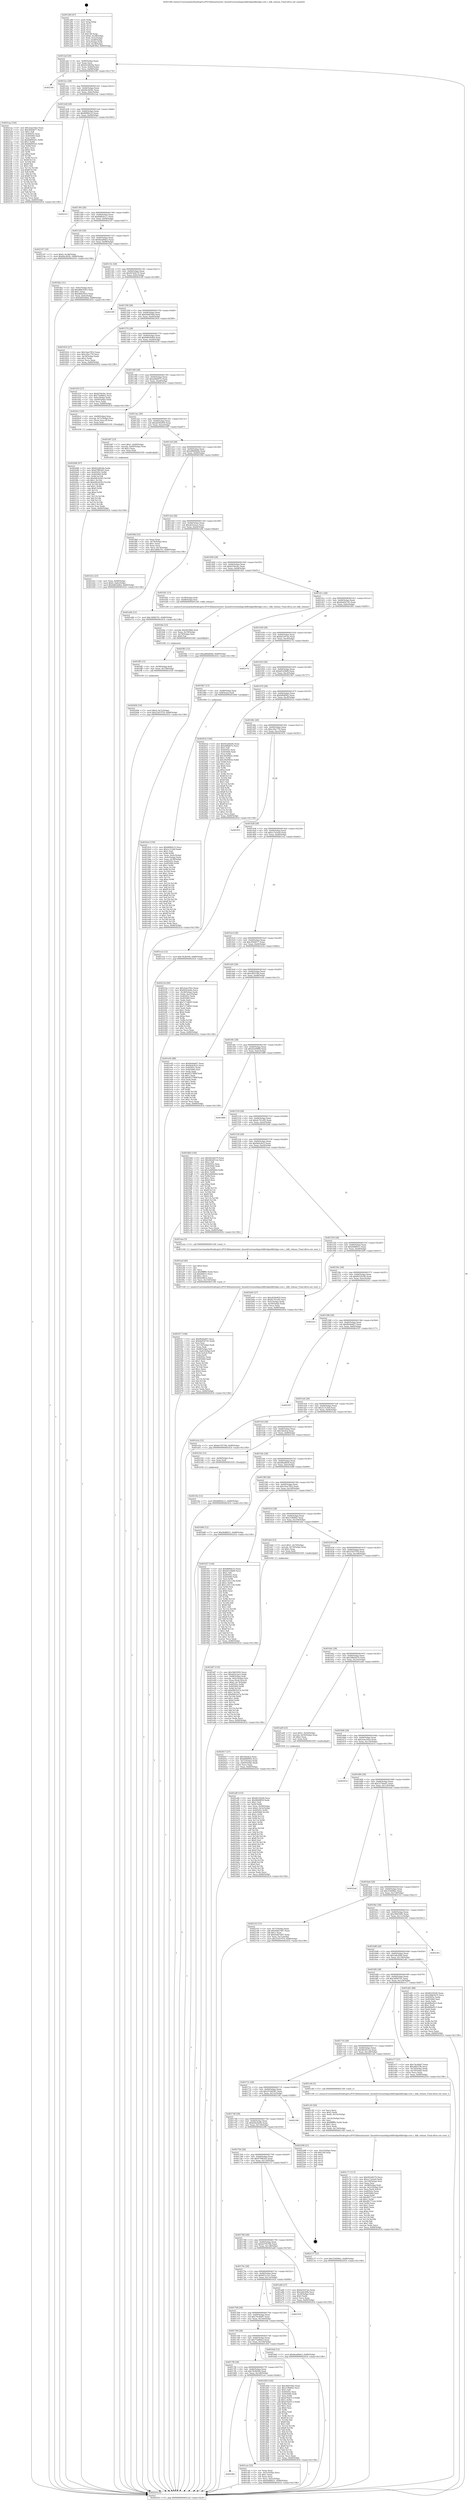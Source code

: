digraph "0x401280" {
  label = "0x401280 (/mnt/c/Users/mathe/Desktop/tcc/POCII/binaries/extr_linuxdriversmediapciddbridgeddbridge-core.c_ddb_release_Final-ollvm.out::main(0))"
  labelloc = "t"
  node[shape=record]

  Entry [label="",width=0.3,height=0.3,shape=circle,fillcolor=black,style=filled]
  "0x4012af" [label="{
     0x4012af [29]\l
     | [instrs]\l
     &nbsp;&nbsp;0x4012af \<+3\>: mov -0x80(%rbp),%eax\l
     &nbsp;&nbsp;0x4012b2 \<+2\>: mov %eax,%ecx\l
     &nbsp;&nbsp;0x4012b4 \<+6\>: sub $0x822d029a,%ecx\l
     &nbsp;&nbsp;0x4012ba \<+6\>: mov %eax,-0x84(%rbp)\l
     &nbsp;&nbsp;0x4012c0 \<+6\>: mov %ecx,-0x88(%rbp)\l
     &nbsp;&nbsp;0x4012c6 \<+6\>: je 00000000004023f4 \<main+0x1174\>\l
  }"]
  "0x4023f4" [label="{
     0x4023f4\l
  }", style=dashed]
  "0x4012cc" [label="{
     0x4012cc [28]\l
     | [instrs]\l
     &nbsp;&nbsp;0x4012cc \<+5\>: jmp 00000000004012d1 \<main+0x51\>\l
     &nbsp;&nbsp;0x4012d1 \<+6\>: mov -0x84(%rbp),%eax\l
     &nbsp;&nbsp;0x4012d7 \<+5\>: sub $0x84c405fc,%eax\l
     &nbsp;&nbsp;0x4012dc \<+6\>: mov %eax,-0x8c(%rbp)\l
     &nbsp;&nbsp;0x4012e2 \<+6\>: je 00000000004021aa \<main+0xf2a\>\l
  }"]
  Exit [label="",width=0.3,height=0.3,shape=circle,fillcolor=black,style=filled,peripheries=2]
  "0x4021aa" [label="{
     0x4021aa [144]\l
     | [instrs]\l
     &nbsp;&nbsp;0x4021aa \<+5\>: mov $0x2eae182e,%eax\l
     &nbsp;&nbsp;0x4021af \<+5\>: mov $0xcf040677,%ecx\l
     &nbsp;&nbsp;0x4021b4 \<+2\>: mov $0x1,%dl\l
     &nbsp;&nbsp;0x4021b6 \<+7\>: mov 0x40505c,%esi\l
     &nbsp;&nbsp;0x4021bd \<+7\>: mov 0x405060,%edi\l
     &nbsp;&nbsp;0x4021c4 \<+3\>: mov %esi,%r8d\l
     &nbsp;&nbsp;0x4021c7 \<+7\>: sub $0x6bf092d1,%r8d\l
     &nbsp;&nbsp;0x4021ce \<+4\>: sub $0x1,%r8d\l
     &nbsp;&nbsp;0x4021d2 \<+7\>: add $0x6bf092d1,%r8d\l
     &nbsp;&nbsp;0x4021d9 \<+4\>: imul %r8d,%esi\l
     &nbsp;&nbsp;0x4021dd \<+3\>: and $0x1,%esi\l
     &nbsp;&nbsp;0x4021e0 \<+3\>: cmp $0x0,%esi\l
     &nbsp;&nbsp;0x4021e3 \<+4\>: sete %r9b\l
     &nbsp;&nbsp;0x4021e7 \<+3\>: cmp $0xa,%edi\l
     &nbsp;&nbsp;0x4021ea \<+4\>: setl %r10b\l
     &nbsp;&nbsp;0x4021ee \<+3\>: mov %r9b,%r11b\l
     &nbsp;&nbsp;0x4021f1 \<+4\>: xor $0xff,%r11b\l
     &nbsp;&nbsp;0x4021f5 \<+3\>: mov %r10b,%bl\l
     &nbsp;&nbsp;0x4021f8 \<+3\>: xor $0xff,%bl\l
     &nbsp;&nbsp;0x4021fb \<+3\>: xor $0x1,%dl\l
     &nbsp;&nbsp;0x4021fe \<+3\>: mov %r11b,%r14b\l
     &nbsp;&nbsp;0x402201 \<+4\>: and $0xff,%r14b\l
     &nbsp;&nbsp;0x402205 \<+3\>: and %dl,%r9b\l
     &nbsp;&nbsp;0x402208 \<+3\>: mov %bl,%r15b\l
     &nbsp;&nbsp;0x40220b \<+4\>: and $0xff,%r15b\l
     &nbsp;&nbsp;0x40220f \<+3\>: and %dl,%r10b\l
     &nbsp;&nbsp;0x402212 \<+3\>: or %r9b,%r14b\l
     &nbsp;&nbsp;0x402215 \<+3\>: or %r10b,%r15b\l
     &nbsp;&nbsp;0x402218 \<+3\>: xor %r15b,%r14b\l
     &nbsp;&nbsp;0x40221b \<+3\>: or %bl,%r11b\l
     &nbsp;&nbsp;0x40221e \<+4\>: xor $0xff,%r11b\l
     &nbsp;&nbsp;0x402222 \<+3\>: or $0x1,%dl\l
     &nbsp;&nbsp;0x402225 \<+3\>: and %dl,%r11b\l
     &nbsp;&nbsp;0x402228 \<+3\>: or %r11b,%r14b\l
     &nbsp;&nbsp;0x40222b \<+4\>: test $0x1,%r14b\l
     &nbsp;&nbsp;0x40222f \<+3\>: cmovne %ecx,%eax\l
     &nbsp;&nbsp;0x402232 \<+3\>: mov %eax,-0x80(%rbp)\l
     &nbsp;&nbsp;0x402235 \<+5\>: jmp 000000000040241b \<main+0x119b\>\l
  }"]
  "0x4012e8" [label="{
     0x4012e8 [28]\l
     | [instrs]\l
     &nbsp;&nbsp;0x4012e8 \<+5\>: jmp 00000000004012ed \<main+0x6d\>\l
     &nbsp;&nbsp;0x4012ed \<+6\>: mov -0x84(%rbp),%eax\l
     &nbsp;&nbsp;0x4012f3 \<+5\>: sub $0x86f60c53,%eax\l
     &nbsp;&nbsp;0x4012f8 \<+6\>: mov %eax,-0x90(%rbp)\l
     &nbsp;&nbsp;0x4012fe \<+6\>: je 00000000004022c5 \<main+0x1045\>\l
  }"]
  "0x40216e" [label="{
     0x40216e [12]\l
     | [instrs]\l
     &nbsp;&nbsp;0x40216e \<+7\>: movl $0x8d85dc11,-0x80(%rbp)\l
     &nbsp;&nbsp;0x402175 \<+5\>: jmp 000000000040241b \<main+0x119b\>\l
  }"]
  "0x4022c5" [label="{
     0x4022c5\l
  }", style=dashed]
  "0x401304" [label="{
     0x401304 [28]\l
     | [instrs]\l
     &nbsp;&nbsp;0x401304 \<+5\>: jmp 0000000000401309 \<main+0x89\>\l
     &nbsp;&nbsp;0x401309 \<+6\>: mov -0x84(%rbp),%eax\l
     &nbsp;&nbsp;0x40130f \<+5\>: sub $0x8d85dc11,%eax\l
     &nbsp;&nbsp;0x401314 \<+6\>: mov %eax,-0x94(%rbp)\l
     &nbsp;&nbsp;0x40131a \<+6\>: je 0000000000402197 \<main+0xf17\>\l
  }"]
  "0x4020d6" [label="{
     0x4020d6 [97]\l
     | [instrs]\l
     &nbsp;&nbsp;0x4020d6 \<+5\>: mov $0x822d029a,%edx\l
     &nbsp;&nbsp;0x4020db \<+5\>: mov $0x679f6205,%esi\l
     &nbsp;&nbsp;0x4020e0 \<+8\>: mov 0x40505c,%r8d\l
     &nbsp;&nbsp;0x4020e8 \<+8\>: mov 0x405060,%r9d\l
     &nbsp;&nbsp;0x4020f0 \<+3\>: mov %r8d,%r10d\l
     &nbsp;&nbsp;0x4020f3 \<+7\>: sub $0x64b3d303,%r10d\l
     &nbsp;&nbsp;0x4020fa \<+4\>: sub $0x1,%r10d\l
     &nbsp;&nbsp;0x4020fe \<+7\>: add $0x64b3d303,%r10d\l
     &nbsp;&nbsp;0x402105 \<+4\>: imul %r10d,%r8d\l
     &nbsp;&nbsp;0x402109 \<+4\>: and $0x1,%r8d\l
     &nbsp;&nbsp;0x40210d \<+4\>: cmp $0x0,%r8d\l
     &nbsp;&nbsp;0x402111 \<+4\>: sete %r11b\l
     &nbsp;&nbsp;0x402115 \<+4\>: cmp $0xa,%r9d\l
     &nbsp;&nbsp;0x402119 \<+3\>: setl %bl\l
     &nbsp;&nbsp;0x40211c \<+3\>: mov %r11b,%r14b\l
     &nbsp;&nbsp;0x40211f \<+3\>: and %bl,%r14b\l
     &nbsp;&nbsp;0x402122 \<+3\>: xor %bl,%r11b\l
     &nbsp;&nbsp;0x402125 \<+3\>: or %r11b,%r14b\l
     &nbsp;&nbsp;0x402128 \<+4\>: test $0x1,%r14b\l
     &nbsp;&nbsp;0x40212c \<+3\>: cmovne %esi,%edx\l
     &nbsp;&nbsp;0x40212f \<+3\>: mov %edx,-0x80(%rbp)\l
     &nbsp;&nbsp;0x402132 \<+5\>: jmp 000000000040241b \<main+0x119b\>\l
  }"]
  "0x402197" [label="{
     0x402197 [19]\l
     | [instrs]\l
     &nbsp;&nbsp;0x402197 \<+7\>: movl $0x0,-0x38(%rbp)\l
     &nbsp;&nbsp;0x40219e \<+7\>: movl $0x84c405fc,-0x80(%rbp)\l
     &nbsp;&nbsp;0x4021a5 \<+5\>: jmp 000000000040241b \<main+0x119b\>\l
  }"]
  "0x401320" [label="{
     0x401320 [28]\l
     | [instrs]\l
     &nbsp;&nbsp;0x401320 \<+5\>: jmp 0000000000401325 \<main+0xa5\>\l
     &nbsp;&nbsp;0x401325 \<+6\>: mov -0x84(%rbp),%eax\l
     &nbsp;&nbsp;0x40132b \<+5\>: sub $0x8ead9de3,%eax\l
     &nbsp;&nbsp;0x401330 \<+6\>: mov %eax,-0x98(%rbp)\l
     &nbsp;&nbsp;0x401336 \<+6\>: je 0000000000401fb2 \<main+0xd32\>\l
  }"]
  "0x402004" [label="{
     0x402004 [19]\l
     | [instrs]\l
     &nbsp;&nbsp;0x402004 \<+7\>: movl $0x0,-0x7c(%rbp)\l
     &nbsp;&nbsp;0x40200b \<+7\>: movl $0x25d37f76,-0x80(%rbp)\l
     &nbsp;&nbsp;0x402012 \<+5\>: jmp 000000000040241b \<main+0x119b\>\l
  }"]
  "0x401fb2" [label="{
     0x401fb2 [31]\l
     | [instrs]\l
     &nbsp;&nbsp;0x401fb2 \<+3\>: mov -0x6c(%rbp),%eax\l
     &nbsp;&nbsp;0x401fb5 \<+5\>: add $0xd68c0503,%eax\l
     &nbsp;&nbsp;0x401fba \<+3\>: add $0x1,%eax\l
     &nbsp;&nbsp;0x401fbd \<+5\>: sub $0xd68c0503,%eax\l
     &nbsp;&nbsp;0x401fc2 \<+3\>: mov %eax,-0x6c(%rbp)\l
     &nbsp;&nbsp;0x401fc5 \<+7\>: movl $0x9d654db4,-0x80(%rbp)\l
     &nbsp;&nbsp;0x401fcc \<+5\>: jmp 000000000040241b \<main+0x119b\>\l
  }"]
  "0x40133c" [label="{
     0x40133c [28]\l
     | [instrs]\l
     &nbsp;&nbsp;0x40133c \<+5\>: jmp 0000000000401341 \<main+0xc1\>\l
     &nbsp;&nbsp;0x401341 \<+6\>: mov -0x84(%rbp),%eax\l
     &nbsp;&nbsp;0x401347 \<+5\>: sub $0x943e8270,%eax\l
     &nbsp;&nbsp;0x40134c \<+6\>: mov %eax,-0x9c(%rbp)\l
     &nbsp;&nbsp;0x401352 \<+6\>: je 000000000040230f \<main+0x108f\>\l
  }"]
  "0x401ff5" [label="{
     0x401ff5 [15]\l
     | [instrs]\l
     &nbsp;&nbsp;0x401ff5 \<+4\>: mov -0x58(%rbp),%rdi\l
     &nbsp;&nbsp;0x401ff9 \<+6\>: mov %eax,-0x158(%rbp)\l
     &nbsp;&nbsp;0x401fff \<+5\>: call 0000000000401030 \<free@plt\>\l
     | [calls]\l
     &nbsp;&nbsp;0x401030 \{1\} (unknown)\l
  }"]
  "0x40230f" [label="{
     0x40230f\l
  }", style=dashed]
  "0x401358" [label="{
     0x401358 [28]\l
     | [instrs]\l
     &nbsp;&nbsp;0x401358 \<+5\>: jmp 000000000040135d \<main+0xdd\>\l
     &nbsp;&nbsp;0x40135d \<+6\>: mov -0x84(%rbp),%eax\l
     &nbsp;&nbsp;0x401363 \<+5\>: sub $0x9ab83f4d,%eax\l
     &nbsp;&nbsp;0x401368 \<+6\>: mov %eax,-0xa0(%rbp)\l
     &nbsp;&nbsp;0x40136e \<+6\>: je 0000000000401816 \<main+0x596\>\l
  }"]
  "0x401fde" [label="{
     0x401fde [23]\l
     | [instrs]\l
     &nbsp;&nbsp;0x401fde \<+10\>: movabs $0x4030b6,%rdi\l
     &nbsp;&nbsp;0x401fe8 \<+3\>: mov %eax,-0x78(%rbp)\l
     &nbsp;&nbsp;0x401feb \<+3\>: mov -0x78(%rbp),%esi\l
     &nbsp;&nbsp;0x401fee \<+2\>: mov $0x0,%al\l
     &nbsp;&nbsp;0x401ff0 \<+5\>: call 0000000000401040 \<printf@plt\>\l
     | [calls]\l
     &nbsp;&nbsp;0x401040 \{1\} (unknown)\l
  }"]
  "0x401816" [label="{
     0x401816 [27]\l
     | [instrs]\l
     &nbsp;&nbsp;0x401816 \<+5\>: mov $0x1bee7852,%eax\l
     &nbsp;&nbsp;0x40181b \<+5\>: mov $0xc2fec776,%ecx\l
     &nbsp;&nbsp;0x401820 \<+3\>: mov -0x34(%rbp),%edx\l
     &nbsp;&nbsp;0x401823 \<+3\>: cmp $0x2,%edx\l
     &nbsp;&nbsp;0x401826 \<+3\>: cmovne %ecx,%eax\l
     &nbsp;&nbsp;0x401829 \<+3\>: mov %eax,-0x80(%rbp)\l
     &nbsp;&nbsp;0x40182c \<+5\>: jmp 000000000040241b \<main+0x119b\>\l
  }"]
  "0x401374" [label="{
     0x401374 [28]\l
     | [instrs]\l
     &nbsp;&nbsp;0x401374 \<+5\>: jmp 0000000000401379 \<main+0xf9\>\l
     &nbsp;&nbsp;0x401379 \<+6\>: mov -0x84(%rbp),%eax\l
     &nbsp;&nbsp;0x40137f \<+5\>: sub $0x9d654db4,%eax\l
     &nbsp;&nbsp;0x401384 \<+6\>: mov %eax,-0xa4(%rbp)\l
     &nbsp;&nbsp;0x40138a \<+6\>: je 0000000000401d35 \<main+0xab5\>\l
  }"]
  "0x40241b" [label="{
     0x40241b [5]\l
     | [instrs]\l
     &nbsp;&nbsp;0x40241b \<+5\>: jmp 00000000004012af \<main+0x2f\>\l
  }"]
  "0x401280" [label="{
     0x401280 [47]\l
     | [instrs]\l
     &nbsp;&nbsp;0x401280 \<+1\>: push %rbp\l
     &nbsp;&nbsp;0x401281 \<+3\>: mov %rsp,%rbp\l
     &nbsp;&nbsp;0x401284 \<+2\>: push %r15\l
     &nbsp;&nbsp;0x401286 \<+2\>: push %r14\l
     &nbsp;&nbsp;0x401288 \<+2\>: push %r13\l
     &nbsp;&nbsp;0x40128a \<+2\>: push %r12\l
     &nbsp;&nbsp;0x40128c \<+1\>: push %rbx\l
     &nbsp;&nbsp;0x40128d \<+7\>: sub $0x148,%rsp\l
     &nbsp;&nbsp;0x401294 \<+7\>: movl $0x0,-0x38(%rbp)\l
     &nbsp;&nbsp;0x40129b \<+3\>: mov %edi,-0x3c(%rbp)\l
     &nbsp;&nbsp;0x40129e \<+4\>: mov %rsi,-0x48(%rbp)\l
     &nbsp;&nbsp;0x4012a2 \<+3\>: mov -0x3c(%rbp),%edi\l
     &nbsp;&nbsp;0x4012a5 \<+3\>: mov %edi,-0x34(%rbp)\l
     &nbsp;&nbsp;0x4012a8 \<+7\>: movl $0x9ab83f4d,-0x80(%rbp)\l
  }"]
  "0x401f17" [label="{
     0x401f17 [106]\l
     | [instrs]\l
     &nbsp;&nbsp;0x401f17 \<+5\>: mov $0xf6a9a607,%ecx\l
     &nbsp;&nbsp;0x401f1c \<+5\>: mov $0xbbd54745,%edx\l
     &nbsp;&nbsp;0x401f21 \<+2\>: xor %esi,%esi\l
     &nbsp;&nbsp;0x401f23 \<+6\>: mov -0x154(%rbp),%edi\l
     &nbsp;&nbsp;0x401f29 \<+3\>: imul %eax,%edi\l
     &nbsp;&nbsp;0x401f2c \<+4\>: mov -0x68(%rbp),%r8\l
     &nbsp;&nbsp;0x401f30 \<+4\>: movslq -0x6c(%rbp),%r9\l
     &nbsp;&nbsp;0x401f34 \<+4\>: mov (%r8,%r9,8),%r8\l
     &nbsp;&nbsp;0x401f38 \<+3\>: mov %edi,(%r8)\l
     &nbsp;&nbsp;0x401f3b \<+7\>: mov 0x40505c,%eax\l
     &nbsp;&nbsp;0x401f42 \<+7\>: mov 0x405060,%edi\l
     &nbsp;&nbsp;0x401f49 \<+3\>: sub $0x1,%esi\l
     &nbsp;&nbsp;0x401f4c \<+3\>: mov %eax,%r10d\l
     &nbsp;&nbsp;0x401f4f \<+3\>: add %esi,%r10d\l
     &nbsp;&nbsp;0x401f52 \<+4\>: imul %r10d,%eax\l
     &nbsp;&nbsp;0x401f56 \<+3\>: and $0x1,%eax\l
     &nbsp;&nbsp;0x401f59 \<+3\>: cmp $0x0,%eax\l
     &nbsp;&nbsp;0x401f5c \<+4\>: sete %r11b\l
     &nbsp;&nbsp;0x401f60 \<+3\>: cmp $0xa,%edi\l
     &nbsp;&nbsp;0x401f63 \<+3\>: setl %bl\l
     &nbsp;&nbsp;0x401f66 \<+3\>: mov %r11b,%r14b\l
     &nbsp;&nbsp;0x401f69 \<+3\>: and %bl,%r14b\l
     &nbsp;&nbsp;0x401f6c \<+3\>: xor %bl,%r11b\l
     &nbsp;&nbsp;0x401f6f \<+3\>: or %r11b,%r14b\l
     &nbsp;&nbsp;0x401f72 \<+4\>: test $0x1,%r14b\l
     &nbsp;&nbsp;0x401f76 \<+3\>: cmovne %edx,%ecx\l
     &nbsp;&nbsp;0x401f79 \<+3\>: mov %ecx,-0x80(%rbp)\l
     &nbsp;&nbsp;0x401f7c \<+5\>: jmp 000000000040241b \<main+0x119b\>\l
  }"]
  "0x401d35" [label="{
     0x401d35 [27]\l
     | [instrs]\l
     &nbsp;&nbsp;0x401d35 \<+5\>: mov $0xb556cfac,%eax\l
     &nbsp;&nbsp;0x401d3a \<+5\>: mov $0x75af8de2,%ecx\l
     &nbsp;&nbsp;0x401d3f \<+3\>: mov -0x6c(%rbp),%edx\l
     &nbsp;&nbsp;0x401d42 \<+3\>: cmp -0x60(%rbp),%edx\l
     &nbsp;&nbsp;0x401d45 \<+3\>: cmovl %ecx,%eax\l
     &nbsp;&nbsp;0x401d48 \<+3\>: mov %eax,-0x80(%rbp)\l
     &nbsp;&nbsp;0x401d4b \<+5\>: jmp 000000000040241b \<main+0x119b\>\l
  }"]
  "0x401390" [label="{
     0x401390 [28]\l
     | [instrs]\l
     &nbsp;&nbsp;0x401390 \<+5\>: jmp 0000000000401395 \<main+0x115\>\l
     &nbsp;&nbsp;0x401395 \<+6\>: mov -0x84(%rbp),%eax\l
     &nbsp;&nbsp;0x40139b \<+5\>: sub $0xa06bf07e,%eax\l
     &nbsp;&nbsp;0x4013a0 \<+6\>: mov %eax,-0xa8(%rbp)\l
     &nbsp;&nbsp;0x4013a6 \<+6\>: je 00000000004020c2 \<main+0xe42\>\l
  }"]
  "0x401eef" [label="{
     0x401eef [40]\l
     | [instrs]\l
     &nbsp;&nbsp;0x401eef \<+5\>: mov $0x2,%ecx\l
     &nbsp;&nbsp;0x401ef4 \<+1\>: cltd\l
     &nbsp;&nbsp;0x401ef5 \<+2\>: idiv %ecx\l
     &nbsp;&nbsp;0x401ef7 \<+6\>: imul $0xfffffffe,%edx,%ecx\l
     &nbsp;&nbsp;0x401efd \<+6\>: sub $0xb4fb1e,%ecx\l
     &nbsp;&nbsp;0x401f03 \<+3\>: add $0x1,%ecx\l
     &nbsp;&nbsp;0x401f06 \<+6\>: add $0xb4fb1e,%ecx\l
     &nbsp;&nbsp;0x401f0c \<+6\>: mov %ecx,-0x154(%rbp)\l
     &nbsp;&nbsp;0x401f12 \<+5\>: call 0000000000401160 \<next_i\>\l
     | [calls]\l
     &nbsp;&nbsp;0x401160 \{1\} (/mnt/c/Users/mathe/Desktop/tcc/POCII/binaries/extr_linuxdriversmediapciddbridgeddbridge-core.c_ddb_release_Final-ollvm.out::next_i)\l
  }"]
  "0x4020c2" [label="{
     0x4020c2 [20]\l
     | [instrs]\l
     &nbsp;&nbsp;0x4020c2 \<+4\>: mov -0x68(%rbp),%rax\l
     &nbsp;&nbsp;0x4020c6 \<+4\>: movslq -0x7c(%rbp),%rcx\l
     &nbsp;&nbsp;0x4020ca \<+4\>: mov (%rax,%rcx,8),%rax\l
     &nbsp;&nbsp;0x4020ce \<+3\>: mov %rax,%rdi\l
     &nbsp;&nbsp;0x4020d1 \<+5\>: call 0000000000401030 \<free@plt\>\l
     | [calls]\l
     &nbsp;&nbsp;0x401030 \{1\} (unknown)\l
  }"]
  "0x4013ac" [label="{
     0x4013ac [28]\l
     | [instrs]\l
     &nbsp;&nbsp;0x4013ac \<+5\>: jmp 00000000004013b1 \<main+0x131\>\l
     &nbsp;&nbsp;0x4013b1 \<+6\>: mov -0x84(%rbp),%eax\l
     &nbsp;&nbsp;0x4013b7 \<+5\>: sub $0xa839e859,%eax\l
     &nbsp;&nbsp;0x4013bc \<+6\>: mov %eax,-0xac(%rbp)\l
     &nbsp;&nbsp;0x4013c2 \<+6\>: je 0000000000401d07 \<main+0xa87\>\l
  }"]
  "0x401df7" [label="{
     0x401df7 [116]\l
     | [instrs]\l
     &nbsp;&nbsp;0x401df7 \<+5\>: mov $0x38d550f2,%ecx\l
     &nbsp;&nbsp;0x401dfc \<+5\>: mov $0xab5e2ace,%edx\l
     &nbsp;&nbsp;0x401e01 \<+4\>: mov -0x68(%rbp),%rdi\l
     &nbsp;&nbsp;0x401e05 \<+4\>: movslq -0x6c(%rbp),%rsi\l
     &nbsp;&nbsp;0x401e09 \<+4\>: mov %rax,(%rdi,%rsi,8)\l
     &nbsp;&nbsp;0x401e0d \<+7\>: movl $0x0,-0x74(%rbp)\l
     &nbsp;&nbsp;0x401e14 \<+8\>: mov 0x40505c,%r8d\l
     &nbsp;&nbsp;0x401e1c \<+8\>: mov 0x405060,%r9d\l
     &nbsp;&nbsp;0x401e24 \<+3\>: mov %r8d,%r10d\l
     &nbsp;&nbsp;0x401e27 \<+7\>: add $0x6961b57a,%r10d\l
     &nbsp;&nbsp;0x401e2e \<+4\>: sub $0x1,%r10d\l
     &nbsp;&nbsp;0x401e32 \<+7\>: sub $0x6961b57a,%r10d\l
     &nbsp;&nbsp;0x401e39 \<+4\>: imul %r10d,%r8d\l
     &nbsp;&nbsp;0x401e3d \<+4\>: and $0x1,%r8d\l
     &nbsp;&nbsp;0x401e41 \<+4\>: cmp $0x0,%r8d\l
     &nbsp;&nbsp;0x401e45 \<+4\>: sete %r11b\l
     &nbsp;&nbsp;0x401e49 \<+4\>: cmp $0xa,%r9d\l
     &nbsp;&nbsp;0x401e4d \<+3\>: setl %bl\l
     &nbsp;&nbsp;0x401e50 \<+3\>: mov %r11b,%r14b\l
     &nbsp;&nbsp;0x401e53 \<+3\>: and %bl,%r14b\l
     &nbsp;&nbsp;0x401e56 \<+3\>: xor %bl,%r11b\l
     &nbsp;&nbsp;0x401e59 \<+3\>: or %r11b,%r14b\l
     &nbsp;&nbsp;0x401e5c \<+4\>: test $0x1,%r14b\l
     &nbsp;&nbsp;0x401e60 \<+3\>: cmovne %edx,%ecx\l
     &nbsp;&nbsp;0x401e63 \<+3\>: mov %ecx,-0x80(%rbp)\l
     &nbsp;&nbsp;0x401e66 \<+5\>: jmp 000000000040241b \<main+0x119b\>\l
  }"]
  "0x401d07" [label="{
     0x401d07 [23]\l
     | [instrs]\l
     &nbsp;&nbsp;0x401d07 \<+7\>: movl $0x1,-0x60(%rbp)\l
     &nbsp;&nbsp;0x401d0e \<+4\>: movslq -0x60(%rbp),%rax\l
     &nbsp;&nbsp;0x401d12 \<+4\>: shl $0x3,%rax\l
     &nbsp;&nbsp;0x401d16 \<+3\>: mov %rax,%rdi\l
     &nbsp;&nbsp;0x401d19 \<+5\>: call 0000000000401050 \<malloc@plt\>\l
     | [calls]\l
     &nbsp;&nbsp;0x401050 \{1\} (unknown)\l
  }"]
  "0x4013c8" [label="{
     0x4013c8 [28]\l
     | [instrs]\l
     &nbsp;&nbsp;0x4013c8 \<+5\>: jmp 00000000004013cd \<main+0x14d\>\l
     &nbsp;&nbsp;0x4013cd \<+6\>: mov -0x84(%rbp),%eax\l
     &nbsp;&nbsp;0x4013d3 \<+5\>: sub $0xa86b8b4b,%eax\l
     &nbsp;&nbsp;0x4013d8 \<+6\>: mov %eax,-0xb0(%rbp)\l
     &nbsp;&nbsp;0x4013de \<+6\>: je 0000000000401f8d \<main+0xd0d\>\l
  }"]
  "0x401d1e" [label="{
     0x401d1e [23]\l
     | [instrs]\l
     &nbsp;&nbsp;0x401d1e \<+4\>: mov %rax,-0x68(%rbp)\l
     &nbsp;&nbsp;0x401d22 \<+7\>: movl $0x0,-0x6c(%rbp)\l
     &nbsp;&nbsp;0x401d29 \<+7\>: movl $0x9d654db4,-0x80(%rbp)\l
     &nbsp;&nbsp;0x401d30 \<+5\>: jmp 000000000040241b \<main+0x119b\>\l
  }"]
  "0x401f8d" [label="{
     0x401f8d [25]\l
     | [instrs]\l
     &nbsp;&nbsp;0x401f8d \<+2\>: xor %eax,%eax\l
     &nbsp;&nbsp;0x401f8f \<+3\>: mov -0x74(%rbp),%ecx\l
     &nbsp;&nbsp;0x401f92 \<+3\>: sub $0x1,%eax\l
     &nbsp;&nbsp;0x401f95 \<+2\>: sub %eax,%ecx\l
     &nbsp;&nbsp;0x401f97 \<+3\>: mov %ecx,-0x74(%rbp)\l
     &nbsp;&nbsp;0x401f9a \<+7\>: movl $0x3df4b701,-0x80(%rbp)\l
     &nbsp;&nbsp;0x401fa1 \<+5\>: jmp 000000000040241b \<main+0x119b\>\l
  }"]
  "0x4013e4" [label="{
     0x4013e4 [28]\l
     | [instrs]\l
     &nbsp;&nbsp;0x4013e4 \<+5\>: jmp 00000000004013e9 \<main+0x169\>\l
     &nbsp;&nbsp;0x4013e9 \<+6\>: mov -0x84(%rbp),%eax\l
     &nbsp;&nbsp;0x4013ef \<+5\>: sub $0xab5e2ace,%eax\l
     &nbsp;&nbsp;0x4013f4 \<+6\>: mov %eax,-0xb4(%rbp)\l
     &nbsp;&nbsp;0x4013fa \<+6\>: je 0000000000401e6b \<main+0xbeb\>\l
  }"]
  "0x40180c" [label="{
     0x40180c\l
  }", style=dashed]
  "0x401e6b" [label="{
     0x401e6b [12]\l
     | [instrs]\l
     &nbsp;&nbsp;0x401e6b \<+7\>: movl $0x3df4b701,-0x80(%rbp)\l
     &nbsp;&nbsp;0x401e72 \<+5\>: jmp 000000000040241b \<main+0x119b\>\l
  }"]
  "0x401400" [label="{
     0x401400 [28]\l
     | [instrs]\l
     &nbsp;&nbsp;0x401400 \<+5\>: jmp 0000000000401405 \<main+0x185\>\l
     &nbsp;&nbsp;0x401405 \<+6\>: mov -0x84(%rbp),%eax\l
     &nbsp;&nbsp;0x40140b \<+5\>: sub $0xb556cfac,%eax\l
     &nbsp;&nbsp;0x401410 \<+6\>: mov %eax,-0xb8(%rbp)\l
     &nbsp;&nbsp;0x401416 \<+6\>: je 0000000000401fd1 \<main+0xd51\>\l
  }"]
  "0x401cee" [label="{
     0x401cee [25]\l
     | [instrs]\l
     &nbsp;&nbsp;0x401cee \<+2\>: xor %eax,%eax\l
     &nbsp;&nbsp;0x401cf0 \<+3\>: mov -0x5c(%rbp),%ecx\l
     &nbsp;&nbsp;0x401cf3 \<+3\>: sub $0x1,%eax\l
     &nbsp;&nbsp;0x401cf6 \<+2\>: sub %eax,%ecx\l
     &nbsp;&nbsp;0x401cf8 \<+3\>: mov %ecx,-0x5c(%rbp)\l
     &nbsp;&nbsp;0x401cfb \<+7\>: movl $0xf4df6b51,-0x80(%rbp)\l
     &nbsp;&nbsp;0x401d02 \<+5\>: jmp 000000000040241b \<main+0x119b\>\l
  }"]
  "0x401fd1" [label="{
     0x401fd1 [13]\l
     | [instrs]\l
     &nbsp;&nbsp;0x401fd1 \<+4\>: mov -0x58(%rbp),%rdi\l
     &nbsp;&nbsp;0x401fd5 \<+4\>: mov -0x68(%rbp),%rsi\l
     &nbsp;&nbsp;0x401fd9 \<+5\>: call 0000000000401240 \<ddb_release\>\l
     | [calls]\l
     &nbsp;&nbsp;0x401240 \{1\} (/mnt/c/Users/mathe/Desktop/tcc/POCII/binaries/extr_linuxdriversmediapciddbridgeddbridge-core.c_ddb_release_Final-ollvm.out::ddb_release)\l
  }"]
  "0x40141c" [label="{
     0x40141c [28]\l
     | [instrs]\l
     &nbsp;&nbsp;0x40141c \<+5\>: jmp 0000000000401421 \<main+0x1a1\>\l
     &nbsp;&nbsp;0x401421 \<+6\>: mov -0x84(%rbp),%eax\l
     &nbsp;&nbsp;0x401427 \<+5\>: sub $0xbbd54745,%eax\l
     &nbsp;&nbsp;0x40142c \<+6\>: mov %eax,-0xbc(%rbp)\l
     &nbsp;&nbsp;0x401432 \<+6\>: je 0000000000401f81 \<main+0xd01\>\l
  }"]
  "0x4017f0" [label="{
     0x4017f0 [28]\l
     | [instrs]\l
     &nbsp;&nbsp;0x4017f0 \<+5\>: jmp 00000000004017f5 \<main+0x575\>\l
     &nbsp;&nbsp;0x4017f5 \<+6\>: mov -0x84(%rbp),%eax\l
     &nbsp;&nbsp;0x4017fb \<+5\>: sub $0x76cfb594,%eax\l
     &nbsp;&nbsp;0x401800 \<+6\>: mov %eax,-0x148(%rbp)\l
     &nbsp;&nbsp;0x401806 \<+6\>: je 0000000000401cee \<main+0xa6e\>\l
  }"]
  "0x401f81" [label="{
     0x401f81 [12]\l
     | [instrs]\l
     &nbsp;&nbsp;0x401f81 \<+7\>: movl $0xa86b8b4b,-0x80(%rbp)\l
     &nbsp;&nbsp;0x401f88 \<+5\>: jmp 000000000040241b \<main+0x119b\>\l
  }"]
  "0x401438" [label="{
     0x401438 [28]\l
     | [instrs]\l
     &nbsp;&nbsp;0x401438 \<+5\>: jmp 000000000040143d \<main+0x1bd\>\l
     &nbsp;&nbsp;0x40143d \<+6\>: mov -0x84(%rbp),%eax\l
     &nbsp;&nbsp;0x401443 \<+5\>: sub $0xbe5c67ae,%eax\l
     &nbsp;&nbsp;0x401448 \<+6\>: mov %eax,-0xc0(%rbp)\l
     &nbsp;&nbsp;0x40144e \<+6\>: je 000000000040217a \<main+0xefa\>\l
  }"]
  "0x401d50" [label="{
     0x401d50 [144]\l
     | [instrs]\l
     &nbsp;&nbsp;0x401d50 \<+5\>: mov $0x38d550f2,%eax\l
     &nbsp;&nbsp;0x401d55 \<+5\>: mov $0x21f8df42,%ecx\l
     &nbsp;&nbsp;0x401d5a \<+2\>: mov $0x1,%dl\l
     &nbsp;&nbsp;0x401d5c \<+7\>: mov 0x40505c,%esi\l
     &nbsp;&nbsp;0x401d63 \<+7\>: mov 0x405060,%edi\l
     &nbsp;&nbsp;0x401d6a \<+3\>: mov %esi,%r8d\l
     &nbsp;&nbsp;0x401d6d \<+7\>: sub $0xd76a67c3,%r8d\l
     &nbsp;&nbsp;0x401d74 \<+4\>: sub $0x1,%r8d\l
     &nbsp;&nbsp;0x401d78 \<+7\>: add $0xd76a67c3,%r8d\l
     &nbsp;&nbsp;0x401d7f \<+4\>: imul %r8d,%esi\l
     &nbsp;&nbsp;0x401d83 \<+3\>: and $0x1,%esi\l
     &nbsp;&nbsp;0x401d86 \<+3\>: cmp $0x0,%esi\l
     &nbsp;&nbsp;0x401d89 \<+4\>: sete %r9b\l
     &nbsp;&nbsp;0x401d8d \<+3\>: cmp $0xa,%edi\l
     &nbsp;&nbsp;0x401d90 \<+4\>: setl %r10b\l
     &nbsp;&nbsp;0x401d94 \<+3\>: mov %r9b,%r11b\l
     &nbsp;&nbsp;0x401d97 \<+4\>: xor $0xff,%r11b\l
     &nbsp;&nbsp;0x401d9b \<+3\>: mov %r10b,%bl\l
     &nbsp;&nbsp;0x401d9e \<+3\>: xor $0xff,%bl\l
     &nbsp;&nbsp;0x401da1 \<+3\>: xor $0x1,%dl\l
     &nbsp;&nbsp;0x401da4 \<+3\>: mov %r11b,%r14b\l
     &nbsp;&nbsp;0x401da7 \<+4\>: and $0xff,%r14b\l
     &nbsp;&nbsp;0x401dab \<+3\>: and %dl,%r9b\l
     &nbsp;&nbsp;0x401dae \<+3\>: mov %bl,%r15b\l
     &nbsp;&nbsp;0x401db1 \<+4\>: and $0xff,%r15b\l
     &nbsp;&nbsp;0x401db5 \<+3\>: and %dl,%r10b\l
     &nbsp;&nbsp;0x401db8 \<+3\>: or %r9b,%r14b\l
     &nbsp;&nbsp;0x401dbb \<+3\>: or %r10b,%r15b\l
     &nbsp;&nbsp;0x401dbe \<+3\>: xor %r15b,%r14b\l
     &nbsp;&nbsp;0x401dc1 \<+3\>: or %bl,%r11b\l
     &nbsp;&nbsp;0x401dc4 \<+4\>: xor $0xff,%r11b\l
     &nbsp;&nbsp;0x401dc8 \<+3\>: or $0x1,%dl\l
     &nbsp;&nbsp;0x401dcb \<+3\>: and %dl,%r11b\l
     &nbsp;&nbsp;0x401dce \<+3\>: or %r11b,%r14b\l
     &nbsp;&nbsp;0x401dd1 \<+4\>: test $0x1,%r14b\l
     &nbsp;&nbsp;0x401dd5 \<+3\>: cmovne %ecx,%eax\l
     &nbsp;&nbsp;0x401dd8 \<+3\>: mov %eax,-0x80(%rbp)\l
     &nbsp;&nbsp;0x401ddb \<+5\>: jmp 000000000040241b \<main+0x119b\>\l
  }"]
  "0x40217a" [label="{
     0x40217a\l
  }", style=dashed]
  "0x401454" [label="{
     0x401454 [28]\l
     | [instrs]\l
     &nbsp;&nbsp;0x401454 \<+5\>: jmp 0000000000401459 \<main+0x1d9\>\l
     &nbsp;&nbsp;0x401459 \<+6\>: mov -0x84(%rbp),%eax\l
     &nbsp;&nbsp;0x40145f \<+5\>: sub $0xbf1d3b89,%eax\l
     &nbsp;&nbsp;0x401464 \<+6\>: mov %eax,-0xc4(%rbp)\l
     &nbsp;&nbsp;0x40146a \<+6\>: je 00000000004019b7 \<main+0x737\>\l
  }"]
  "0x4017d4" [label="{
     0x4017d4 [28]\l
     | [instrs]\l
     &nbsp;&nbsp;0x4017d4 \<+5\>: jmp 00000000004017d9 \<main+0x559\>\l
     &nbsp;&nbsp;0x4017d9 \<+6\>: mov -0x84(%rbp),%eax\l
     &nbsp;&nbsp;0x4017df \<+5\>: sub $0x75af8de2,%eax\l
     &nbsp;&nbsp;0x4017e4 \<+6\>: mov %eax,-0x144(%rbp)\l
     &nbsp;&nbsp;0x4017ea \<+6\>: je 0000000000401d50 \<main+0xad0\>\l
  }"]
  "0x4019b7" [label="{
     0x4019b7 [13]\l
     | [instrs]\l
     &nbsp;&nbsp;0x4019b7 \<+4\>: mov -0x48(%rbp),%rax\l
     &nbsp;&nbsp;0x4019bb \<+4\>: mov 0x8(%rax),%rdi\l
     &nbsp;&nbsp;0x4019bf \<+5\>: call 0000000000401060 \<atoi@plt\>\l
     | [calls]\l
     &nbsp;&nbsp;0x401060 \{1\} (unknown)\l
  }"]
  "0x401470" [label="{
     0x401470 [28]\l
     | [instrs]\l
     &nbsp;&nbsp;0x401470 \<+5\>: jmp 0000000000401475 \<main+0x1f5\>\l
     &nbsp;&nbsp;0x401475 \<+6\>: mov -0x84(%rbp),%eax\l
     &nbsp;&nbsp;0x40147b \<+5\>: sub $0xbfddf962,%eax\l
     &nbsp;&nbsp;0x401480 \<+6\>: mov %eax,-0xc8(%rbp)\l
     &nbsp;&nbsp;0x401486 \<+6\>: je 0000000000402032 \<main+0xdb2\>\l
  }"]
  "0x401fa6" [label="{
     0x401fa6 [12]\l
     | [instrs]\l
     &nbsp;&nbsp;0x401fa6 \<+7\>: movl $0x8ead9de3,-0x80(%rbp)\l
     &nbsp;&nbsp;0x401fad \<+5\>: jmp 000000000040241b \<main+0x119b\>\l
  }"]
  "0x402032" [label="{
     0x402032 [144]\l
     | [instrs]\l
     &nbsp;&nbsp;0x402032 \<+5\>: mov $0x822d029a,%eax\l
     &nbsp;&nbsp;0x402037 \<+5\>: mov $0xa06bf07e,%ecx\l
     &nbsp;&nbsp;0x40203c \<+2\>: mov $0x1,%dl\l
     &nbsp;&nbsp;0x40203e \<+7\>: mov 0x40505c,%esi\l
     &nbsp;&nbsp;0x402045 \<+7\>: mov 0x405060,%edi\l
     &nbsp;&nbsp;0x40204c \<+3\>: mov %esi,%r8d\l
     &nbsp;&nbsp;0x40204f \<+7\>: add $0x39e9483e,%r8d\l
     &nbsp;&nbsp;0x402056 \<+4\>: sub $0x1,%r8d\l
     &nbsp;&nbsp;0x40205a \<+7\>: sub $0x39e9483e,%r8d\l
     &nbsp;&nbsp;0x402061 \<+4\>: imul %r8d,%esi\l
     &nbsp;&nbsp;0x402065 \<+3\>: and $0x1,%esi\l
     &nbsp;&nbsp;0x402068 \<+3\>: cmp $0x0,%esi\l
     &nbsp;&nbsp;0x40206b \<+4\>: sete %r9b\l
     &nbsp;&nbsp;0x40206f \<+3\>: cmp $0xa,%edi\l
     &nbsp;&nbsp;0x402072 \<+4\>: setl %r10b\l
     &nbsp;&nbsp;0x402076 \<+3\>: mov %r9b,%r11b\l
     &nbsp;&nbsp;0x402079 \<+4\>: xor $0xff,%r11b\l
     &nbsp;&nbsp;0x40207d \<+3\>: mov %r10b,%bl\l
     &nbsp;&nbsp;0x402080 \<+3\>: xor $0xff,%bl\l
     &nbsp;&nbsp;0x402083 \<+3\>: xor $0x1,%dl\l
     &nbsp;&nbsp;0x402086 \<+3\>: mov %r11b,%r14b\l
     &nbsp;&nbsp;0x402089 \<+4\>: and $0xff,%r14b\l
     &nbsp;&nbsp;0x40208d \<+3\>: and %dl,%r9b\l
     &nbsp;&nbsp;0x402090 \<+3\>: mov %bl,%r15b\l
     &nbsp;&nbsp;0x402093 \<+4\>: and $0xff,%r15b\l
     &nbsp;&nbsp;0x402097 \<+3\>: and %dl,%r10b\l
     &nbsp;&nbsp;0x40209a \<+3\>: or %r9b,%r14b\l
     &nbsp;&nbsp;0x40209d \<+3\>: or %r10b,%r15b\l
     &nbsp;&nbsp;0x4020a0 \<+3\>: xor %r15b,%r14b\l
     &nbsp;&nbsp;0x4020a3 \<+3\>: or %bl,%r11b\l
     &nbsp;&nbsp;0x4020a6 \<+4\>: xor $0xff,%r11b\l
     &nbsp;&nbsp;0x4020aa \<+3\>: or $0x1,%dl\l
     &nbsp;&nbsp;0x4020ad \<+3\>: and %dl,%r11b\l
     &nbsp;&nbsp;0x4020b0 \<+3\>: or %r11b,%r14b\l
     &nbsp;&nbsp;0x4020b3 \<+4\>: test $0x1,%r14b\l
     &nbsp;&nbsp;0x4020b7 \<+3\>: cmovne %ecx,%eax\l
     &nbsp;&nbsp;0x4020ba \<+3\>: mov %eax,-0x80(%rbp)\l
     &nbsp;&nbsp;0x4020bd \<+5\>: jmp 000000000040241b \<main+0x119b\>\l
  }"]
  "0x40148c" [label="{
     0x40148c [28]\l
     | [instrs]\l
     &nbsp;&nbsp;0x40148c \<+5\>: jmp 0000000000401491 \<main+0x211\>\l
     &nbsp;&nbsp;0x401491 \<+6\>: mov -0x84(%rbp),%eax\l
     &nbsp;&nbsp;0x401497 \<+5\>: sub $0xc2fec776,%eax\l
     &nbsp;&nbsp;0x40149c \<+6\>: mov %eax,-0xcc(%rbp)\l
     &nbsp;&nbsp;0x4014a2 \<+6\>: je 0000000000401831 \<main+0x5b1\>\l
  }"]
  "0x4017b8" [label="{
     0x4017b8 [28]\l
     | [instrs]\l
     &nbsp;&nbsp;0x4017b8 \<+5\>: jmp 00000000004017bd \<main+0x53d\>\l
     &nbsp;&nbsp;0x4017bd \<+6\>: mov -0x84(%rbp),%eax\l
     &nbsp;&nbsp;0x4017c3 \<+5\>: sub $0x74c4bbf7,%eax\l
     &nbsp;&nbsp;0x4017c8 \<+6\>: mov %eax,-0x140(%rbp)\l
     &nbsp;&nbsp;0x4017ce \<+6\>: je 0000000000401fa6 \<main+0xd26\>\l
  }"]
  "0x401831" [label="{
     0x401831\l
  }", style=dashed]
  "0x4014a8" [label="{
     0x4014a8 [28]\l
     | [instrs]\l
     &nbsp;&nbsp;0x4014a8 \<+5\>: jmp 00000000004014ad \<main+0x22d\>\l
     &nbsp;&nbsp;0x4014ad \<+6\>: mov -0x84(%rbp),%eax\l
     &nbsp;&nbsp;0x4014b3 \<+5\>: sub $0xcc7a5ea9,%eax\l
     &nbsp;&nbsp;0x4014b8 \<+6\>: mov %eax,-0xd0(%rbp)\l
     &nbsp;&nbsp;0x4014be \<+6\>: je 0000000000401ce2 \<main+0xa62\>\l
  }"]
  "0x40191b" [label="{
     0x40191b\l
  }", style=dashed]
  "0x401ce2" [label="{
     0x401ce2 [12]\l
     | [instrs]\l
     &nbsp;&nbsp;0x401ce2 \<+7\>: movl $0x76cfb594,-0x80(%rbp)\l
     &nbsp;&nbsp;0x401ce9 \<+5\>: jmp 000000000040241b \<main+0x119b\>\l
  }"]
  "0x4014c4" [label="{
     0x4014c4 [28]\l
     | [instrs]\l
     &nbsp;&nbsp;0x4014c4 \<+5\>: jmp 00000000004014c9 \<main+0x249\>\l
     &nbsp;&nbsp;0x4014c9 \<+6\>: mov -0x84(%rbp),%eax\l
     &nbsp;&nbsp;0x4014cf \<+5\>: sub $0xcf040677,%eax\l
     &nbsp;&nbsp;0x4014d4 \<+6\>: mov %eax,-0xd4(%rbp)\l
     &nbsp;&nbsp;0x4014da \<+6\>: je 000000000040223a \<main+0xfba\>\l
  }"]
  "0x401c71" [label="{
     0x401c71 [113]\l
     | [instrs]\l
     &nbsp;&nbsp;0x401c71 \<+5\>: mov $0x943e8270,%ecx\l
     &nbsp;&nbsp;0x401c76 \<+5\>: mov $0xcc7a5ea9,%edx\l
     &nbsp;&nbsp;0x401c7b \<+6\>: mov -0x150(%rbp),%esi\l
     &nbsp;&nbsp;0x401c81 \<+3\>: imul %eax,%esi\l
     &nbsp;&nbsp;0x401c84 \<+4\>: mov -0x58(%rbp),%rdi\l
     &nbsp;&nbsp;0x401c88 \<+4\>: movslq -0x5c(%rbp),%r8\l
     &nbsp;&nbsp;0x401c8c \<+4\>: mov %esi,(%rdi,%r8,4)\l
     &nbsp;&nbsp;0x401c90 \<+7\>: mov 0x40505c,%eax\l
     &nbsp;&nbsp;0x401c97 \<+7\>: mov 0x405060,%esi\l
     &nbsp;&nbsp;0x401c9e \<+3\>: mov %eax,%r9d\l
     &nbsp;&nbsp;0x401ca1 \<+7\>: sub $0x48177ce2,%r9d\l
     &nbsp;&nbsp;0x401ca8 \<+4\>: sub $0x1,%r9d\l
     &nbsp;&nbsp;0x401cac \<+7\>: add $0x48177ce2,%r9d\l
     &nbsp;&nbsp;0x401cb3 \<+4\>: imul %r9d,%eax\l
     &nbsp;&nbsp;0x401cb7 \<+3\>: and $0x1,%eax\l
     &nbsp;&nbsp;0x401cba \<+3\>: cmp $0x0,%eax\l
     &nbsp;&nbsp;0x401cbd \<+4\>: sete %r10b\l
     &nbsp;&nbsp;0x401cc1 \<+3\>: cmp $0xa,%esi\l
     &nbsp;&nbsp;0x401cc4 \<+4\>: setl %r11b\l
     &nbsp;&nbsp;0x401cc8 \<+3\>: mov %r10b,%bl\l
     &nbsp;&nbsp;0x401ccb \<+3\>: and %r11b,%bl\l
     &nbsp;&nbsp;0x401cce \<+3\>: xor %r11b,%r10b\l
     &nbsp;&nbsp;0x401cd1 \<+3\>: or %r10b,%bl\l
     &nbsp;&nbsp;0x401cd4 \<+3\>: test $0x1,%bl\l
     &nbsp;&nbsp;0x401cd7 \<+3\>: cmovne %edx,%ecx\l
     &nbsp;&nbsp;0x401cda \<+3\>: mov %ecx,-0x80(%rbp)\l
     &nbsp;&nbsp;0x401cdd \<+5\>: jmp 000000000040241b \<main+0x119b\>\l
  }"]
  "0x40223a" [label="{
     0x40223a [94]\l
     | [instrs]\l
     &nbsp;&nbsp;0x40223a \<+5\>: mov $0x2eae182e,%eax\l
     &nbsp;&nbsp;0x40223f \<+5\>: mov $0x644cbe9e,%ecx\l
     &nbsp;&nbsp;0x402244 \<+3\>: mov -0x38(%rbp),%edx\l
     &nbsp;&nbsp;0x402247 \<+3\>: mov %edx,-0x2c(%rbp)\l
     &nbsp;&nbsp;0x40224a \<+7\>: mov 0x40505c,%edx\l
     &nbsp;&nbsp;0x402251 \<+7\>: mov 0x405060,%esi\l
     &nbsp;&nbsp;0x402258 \<+2\>: mov %edx,%edi\l
     &nbsp;&nbsp;0x40225a \<+6\>: add $0x7c73d643,%edi\l
     &nbsp;&nbsp;0x402260 \<+3\>: sub $0x1,%edi\l
     &nbsp;&nbsp;0x402263 \<+6\>: sub $0x7c73d643,%edi\l
     &nbsp;&nbsp;0x402269 \<+3\>: imul %edi,%edx\l
     &nbsp;&nbsp;0x40226c \<+3\>: and $0x1,%edx\l
     &nbsp;&nbsp;0x40226f \<+3\>: cmp $0x0,%edx\l
     &nbsp;&nbsp;0x402272 \<+4\>: sete %r8b\l
     &nbsp;&nbsp;0x402276 \<+3\>: cmp $0xa,%esi\l
     &nbsp;&nbsp;0x402279 \<+4\>: setl %r9b\l
     &nbsp;&nbsp;0x40227d \<+3\>: mov %r8b,%r10b\l
     &nbsp;&nbsp;0x402280 \<+3\>: and %r9b,%r10b\l
     &nbsp;&nbsp;0x402283 \<+3\>: xor %r9b,%r8b\l
     &nbsp;&nbsp;0x402286 \<+3\>: or %r8b,%r10b\l
     &nbsp;&nbsp;0x402289 \<+4\>: test $0x1,%r10b\l
     &nbsp;&nbsp;0x40228d \<+3\>: cmovne %ecx,%eax\l
     &nbsp;&nbsp;0x402290 \<+3\>: mov %eax,-0x80(%rbp)\l
     &nbsp;&nbsp;0x402293 \<+5\>: jmp 000000000040241b \<main+0x119b\>\l
  }"]
  "0x4014e0" [label="{
     0x4014e0 [28]\l
     | [instrs]\l
     &nbsp;&nbsp;0x4014e0 \<+5\>: jmp 00000000004014e5 \<main+0x265\>\l
     &nbsp;&nbsp;0x4014e5 \<+6\>: mov -0x84(%rbp),%eax\l
     &nbsp;&nbsp;0x4014eb \<+5\>: sub $0xcf6015fb,%eax\l
     &nbsp;&nbsp;0x4014f0 \<+6\>: mov %eax,-0xd8(%rbp)\l
     &nbsp;&nbsp;0x4014f6 \<+6\>: je 0000000000401e92 \<main+0xc12\>\l
  }"]
  "0x401c45" [label="{
     0x401c45 [44]\l
     | [instrs]\l
     &nbsp;&nbsp;0x401c45 \<+2\>: xor %ecx,%ecx\l
     &nbsp;&nbsp;0x401c47 \<+5\>: mov $0x2,%edx\l
     &nbsp;&nbsp;0x401c4c \<+6\>: mov %edx,-0x14c(%rbp)\l
     &nbsp;&nbsp;0x401c52 \<+1\>: cltd\l
     &nbsp;&nbsp;0x401c53 \<+6\>: mov -0x14c(%rbp),%esi\l
     &nbsp;&nbsp;0x401c59 \<+2\>: idiv %esi\l
     &nbsp;&nbsp;0x401c5b \<+6\>: imul $0xfffffffe,%edx,%edx\l
     &nbsp;&nbsp;0x401c61 \<+3\>: sub $0x1,%ecx\l
     &nbsp;&nbsp;0x401c64 \<+2\>: sub %ecx,%edx\l
     &nbsp;&nbsp;0x401c66 \<+6\>: mov %edx,-0x150(%rbp)\l
     &nbsp;&nbsp;0x401c6c \<+5\>: call 0000000000401160 \<next_i\>\l
     | [calls]\l
     &nbsp;&nbsp;0x401160 \{1\} (/mnt/c/Users/mathe/Desktop/tcc/POCII/binaries/extr_linuxdriversmediapciddbridgeddbridge-core.c_ddb_release_Final-ollvm.out::next_i)\l
  }"]
  "0x401e92" [label="{
     0x401e92 [88]\l
     | [instrs]\l
     &nbsp;&nbsp;0x401e92 \<+5\>: mov $0xf6a9a607,%eax\l
     &nbsp;&nbsp;0x401e97 \<+5\>: mov $0xf4ab3b23,%ecx\l
     &nbsp;&nbsp;0x401e9c \<+7\>: mov 0x40505c,%edx\l
     &nbsp;&nbsp;0x401ea3 \<+7\>: mov 0x405060,%esi\l
     &nbsp;&nbsp;0x401eaa \<+2\>: mov %edx,%edi\l
     &nbsp;&nbsp;0x401eac \<+6\>: sub $0x85378f9f,%edi\l
     &nbsp;&nbsp;0x401eb2 \<+3\>: sub $0x1,%edi\l
     &nbsp;&nbsp;0x401eb5 \<+6\>: add $0x85378f9f,%edi\l
     &nbsp;&nbsp;0x401ebb \<+3\>: imul %edi,%edx\l
     &nbsp;&nbsp;0x401ebe \<+3\>: and $0x1,%edx\l
     &nbsp;&nbsp;0x401ec1 \<+3\>: cmp $0x0,%edx\l
     &nbsp;&nbsp;0x401ec4 \<+4\>: sete %r8b\l
     &nbsp;&nbsp;0x401ec8 \<+3\>: cmp $0xa,%esi\l
     &nbsp;&nbsp;0x401ecb \<+4\>: setl %r9b\l
     &nbsp;&nbsp;0x401ecf \<+3\>: mov %r8b,%r10b\l
     &nbsp;&nbsp;0x401ed2 \<+3\>: and %r9b,%r10b\l
     &nbsp;&nbsp;0x401ed5 \<+3\>: xor %r9b,%r8b\l
     &nbsp;&nbsp;0x401ed8 \<+3\>: or %r8b,%r10b\l
     &nbsp;&nbsp;0x401edb \<+4\>: test $0x1,%r10b\l
     &nbsp;&nbsp;0x401edf \<+3\>: cmovne %ecx,%eax\l
     &nbsp;&nbsp;0x401ee2 \<+3\>: mov %eax,-0x80(%rbp)\l
     &nbsp;&nbsp;0x401ee5 \<+5\>: jmp 000000000040241b \<main+0x119b\>\l
  }"]
  "0x4014fc" [label="{
     0x4014fc [28]\l
     | [instrs]\l
     &nbsp;&nbsp;0x4014fc \<+5\>: jmp 0000000000401501 \<main+0x281\>\l
     &nbsp;&nbsp;0x401501 \<+6\>: mov -0x84(%rbp),%eax\l
     &nbsp;&nbsp;0x401507 \<+5\>: sub $0xd2e09f90,%eax\l
     &nbsp;&nbsp;0x40150c \<+6\>: mov %eax,-0xdc(%rbp)\l
     &nbsp;&nbsp;0x401512 \<+6\>: je 0000000000401889 \<main+0x609\>\l
  }"]
  "0x401af0" [label="{
     0x401af0 [153]\l
     | [instrs]\l
     &nbsp;&nbsp;0x401af0 \<+5\>: mov $0xf6229240,%ecx\l
     &nbsp;&nbsp;0x401af5 \<+5\>: mov $0x96e8859,%edx\l
     &nbsp;&nbsp;0x401afa \<+3\>: mov $0x1,%sil\l
     &nbsp;&nbsp;0x401afd \<+3\>: xor %r8d,%r8d\l
     &nbsp;&nbsp;0x401b00 \<+4\>: mov %rax,-0x58(%rbp)\l
     &nbsp;&nbsp;0x401b04 \<+7\>: movl $0x0,-0x5c(%rbp)\l
     &nbsp;&nbsp;0x401b0b \<+8\>: mov 0x40505c,%r9d\l
     &nbsp;&nbsp;0x401b13 \<+8\>: mov 0x405060,%r10d\l
     &nbsp;&nbsp;0x401b1b \<+4\>: sub $0x1,%r8d\l
     &nbsp;&nbsp;0x401b1f \<+3\>: mov %r9d,%r11d\l
     &nbsp;&nbsp;0x401b22 \<+3\>: add %r8d,%r11d\l
     &nbsp;&nbsp;0x401b25 \<+4\>: imul %r11d,%r9d\l
     &nbsp;&nbsp;0x401b29 \<+4\>: and $0x1,%r9d\l
     &nbsp;&nbsp;0x401b2d \<+4\>: cmp $0x0,%r9d\l
     &nbsp;&nbsp;0x401b31 \<+3\>: sete %bl\l
     &nbsp;&nbsp;0x401b34 \<+4\>: cmp $0xa,%r10d\l
     &nbsp;&nbsp;0x401b38 \<+4\>: setl %r14b\l
     &nbsp;&nbsp;0x401b3c \<+3\>: mov %bl,%r15b\l
     &nbsp;&nbsp;0x401b3f \<+4\>: xor $0xff,%r15b\l
     &nbsp;&nbsp;0x401b43 \<+3\>: mov %r14b,%r12b\l
     &nbsp;&nbsp;0x401b46 \<+4\>: xor $0xff,%r12b\l
     &nbsp;&nbsp;0x401b4a \<+4\>: xor $0x0,%sil\l
     &nbsp;&nbsp;0x401b4e \<+3\>: mov %r15b,%r13b\l
     &nbsp;&nbsp;0x401b51 \<+4\>: and $0x0,%r13b\l
     &nbsp;&nbsp;0x401b55 \<+3\>: and %sil,%bl\l
     &nbsp;&nbsp;0x401b58 \<+3\>: mov %r12b,%al\l
     &nbsp;&nbsp;0x401b5b \<+2\>: and $0x0,%al\l
     &nbsp;&nbsp;0x401b5d \<+3\>: and %sil,%r14b\l
     &nbsp;&nbsp;0x401b60 \<+3\>: or %bl,%r13b\l
     &nbsp;&nbsp;0x401b63 \<+3\>: or %r14b,%al\l
     &nbsp;&nbsp;0x401b66 \<+3\>: xor %al,%r13b\l
     &nbsp;&nbsp;0x401b69 \<+3\>: or %r12b,%r15b\l
     &nbsp;&nbsp;0x401b6c \<+4\>: xor $0xff,%r15b\l
     &nbsp;&nbsp;0x401b70 \<+4\>: or $0x0,%sil\l
     &nbsp;&nbsp;0x401b74 \<+3\>: and %sil,%r15b\l
     &nbsp;&nbsp;0x401b77 \<+3\>: or %r15b,%r13b\l
     &nbsp;&nbsp;0x401b7a \<+4\>: test $0x1,%r13b\l
     &nbsp;&nbsp;0x401b7e \<+3\>: cmovne %edx,%ecx\l
     &nbsp;&nbsp;0x401b81 \<+3\>: mov %ecx,-0x80(%rbp)\l
     &nbsp;&nbsp;0x401b84 \<+5\>: jmp 000000000040241b \<main+0x119b\>\l
  }"]
  "0x401889" [label="{
     0x401889\l
  }", style=dashed]
  "0x401518" [label="{
     0x401518 [28]\l
     | [instrs]\l
     &nbsp;&nbsp;0x401518 \<+5\>: jmp 000000000040151d \<main+0x29d\>\l
     &nbsp;&nbsp;0x40151d \<+6\>: mov -0x84(%rbp),%eax\l
     &nbsp;&nbsp;0x401523 \<+5\>: sub $0xdc701e95,%eax\l
     &nbsp;&nbsp;0x401528 \<+6\>: mov %eax,-0xe0(%rbp)\l
     &nbsp;&nbsp;0x40152e \<+6\>: je 0000000000401bb0 \<main+0x930\>\l
  }"]
  "0x40179c" [label="{
     0x40179c [28]\l
     | [instrs]\l
     &nbsp;&nbsp;0x40179c \<+5\>: jmp 00000000004017a1 \<main+0x521\>\l
     &nbsp;&nbsp;0x4017a1 \<+6\>: mov -0x84(%rbp),%eax\l
     &nbsp;&nbsp;0x4017a7 \<+5\>: sub $0x6f21c5cc,%eax\l
     &nbsp;&nbsp;0x4017ac \<+6\>: mov %eax,-0x13c(%rbp)\l
     &nbsp;&nbsp;0x4017b2 \<+6\>: je 000000000040191b \<main+0x69b\>\l
  }"]
  "0x401bb0" [label="{
     0x401bb0 [144]\l
     | [instrs]\l
     &nbsp;&nbsp;0x401bb0 \<+5\>: mov $0x943e8270,%eax\l
     &nbsp;&nbsp;0x401bb5 \<+5\>: mov $0x482d512a,%ecx\l
     &nbsp;&nbsp;0x401bba \<+2\>: mov $0x1,%dl\l
     &nbsp;&nbsp;0x401bbc \<+7\>: mov 0x40505c,%esi\l
     &nbsp;&nbsp;0x401bc3 \<+7\>: mov 0x405060,%edi\l
     &nbsp;&nbsp;0x401bca \<+3\>: mov %esi,%r8d\l
     &nbsp;&nbsp;0x401bcd \<+7\>: sub $0x5e68466d,%r8d\l
     &nbsp;&nbsp;0x401bd4 \<+4\>: sub $0x1,%r8d\l
     &nbsp;&nbsp;0x401bd8 \<+7\>: add $0x5e68466d,%r8d\l
     &nbsp;&nbsp;0x401bdf \<+4\>: imul %r8d,%esi\l
     &nbsp;&nbsp;0x401be3 \<+3\>: and $0x1,%esi\l
     &nbsp;&nbsp;0x401be6 \<+3\>: cmp $0x0,%esi\l
     &nbsp;&nbsp;0x401be9 \<+4\>: sete %r9b\l
     &nbsp;&nbsp;0x401bed \<+3\>: cmp $0xa,%edi\l
     &nbsp;&nbsp;0x401bf0 \<+4\>: setl %r10b\l
     &nbsp;&nbsp;0x401bf4 \<+3\>: mov %r9b,%r11b\l
     &nbsp;&nbsp;0x401bf7 \<+4\>: xor $0xff,%r11b\l
     &nbsp;&nbsp;0x401bfb \<+3\>: mov %r10b,%bl\l
     &nbsp;&nbsp;0x401bfe \<+3\>: xor $0xff,%bl\l
     &nbsp;&nbsp;0x401c01 \<+3\>: xor $0x0,%dl\l
     &nbsp;&nbsp;0x401c04 \<+3\>: mov %r11b,%r14b\l
     &nbsp;&nbsp;0x401c07 \<+4\>: and $0x0,%r14b\l
     &nbsp;&nbsp;0x401c0b \<+3\>: and %dl,%r9b\l
     &nbsp;&nbsp;0x401c0e \<+3\>: mov %bl,%r15b\l
     &nbsp;&nbsp;0x401c11 \<+4\>: and $0x0,%r15b\l
     &nbsp;&nbsp;0x401c15 \<+3\>: and %dl,%r10b\l
     &nbsp;&nbsp;0x401c18 \<+3\>: or %r9b,%r14b\l
     &nbsp;&nbsp;0x401c1b \<+3\>: or %r10b,%r15b\l
     &nbsp;&nbsp;0x401c1e \<+3\>: xor %r15b,%r14b\l
     &nbsp;&nbsp;0x401c21 \<+3\>: or %bl,%r11b\l
     &nbsp;&nbsp;0x401c24 \<+4\>: xor $0xff,%r11b\l
     &nbsp;&nbsp;0x401c28 \<+3\>: or $0x0,%dl\l
     &nbsp;&nbsp;0x401c2b \<+3\>: and %dl,%r11b\l
     &nbsp;&nbsp;0x401c2e \<+3\>: or %r11b,%r14b\l
     &nbsp;&nbsp;0x401c31 \<+4\>: test $0x1,%r14b\l
     &nbsp;&nbsp;0x401c35 \<+3\>: cmovne %ecx,%eax\l
     &nbsp;&nbsp;0x401c38 \<+3\>: mov %eax,-0x80(%rbp)\l
     &nbsp;&nbsp;0x401c3b \<+5\>: jmp 000000000040241b \<main+0x119b\>\l
  }"]
  "0x401534" [label="{
     0x401534 [28]\l
     | [instrs]\l
     &nbsp;&nbsp;0x401534 \<+5\>: jmp 0000000000401539 \<main+0x2b9\>\l
     &nbsp;&nbsp;0x401539 \<+6\>: mov -0x84(%rbp),%eax\l
     &nbsp;&nbsp;0x40153f \<+5\>: sub $0xf4ab3b23,%eax\l
     &nbsp;&nbsp;0x401544 \<+6\>: mov %eax,-0xe4(%rbp)\l
     &nbsp;&nbsp;0x40154a \<+6\>: je 0000000000401eea \<main+0xc6a\>\l
  }"]
  "0x401a66" [label="{
     0x401a66 [27]\l
     | [instrs]\l
     &nbsp;&nbsp;0x401a66 \<+5\>: mov $0xbe5c67ae,%eax\l
     &nbsp;&nbsp;0x401a6b \<+5\>: mov $0x3afe2f0b,%ecx\l
     &nbsp;&nbsp;0x401a70 \<+3\>: mov -0x30(%rbp),%edx\l
     &nbsp;&nbsp;0x401a73 \<+3\>: cmp $0x0,%edx\l
     &nbsp;&nbsp;0x401a76 \<+3\>: cmove %ecx,%eax\l
     &nbsp;&nbsp;0x401a79 \<+3\>: mov %eax,-0x80(%rbp)\l
     &nbsp;&nbsp;0x401a7c \<+5\>: jmp 000000000040241b \<main+0x119b\>\l
  }"]
  "0x401eea" [label="{
     0x401eea [5]\l
     | [instrs]\l
     &nbsp;&nbsp;0x401eea \<+5\>: call 0000000000401160 \<next_i\>\l
     | [calls]\l
     &nbsp;&nbsp;0x401160 \{1\} (/mnt/c/Users/mathe/Desktop/tcc/POCII/binaries/extr_linuxdriversmediapciddbridgeddbridge-core.c_ddb_release_Final-ollvm.out::next_i)\l
  }"]
  "0x401550" [label="{
     0x401550 [28]\l
     | [instrs]\l
     &nbsp;&nbsp;0x401550 \<+5\>: jmp 0000000000401555 \<main+0x2d5\>\l
     &nbsp;&nbsp;0x401555 \<+6\>: mov -0x84(%rbp),%eax\l
     &nbsp;&nbsp;0x40155b \<+5\>: sub $0xf4df6b51,%eax\l
     &nbsp;&nbsp;0x401560 \<+6\>: mov %eax,-0xe8(%rbp)\l
     &nbsp;&nbsp;0x401566 \<+6\>: je 0000000000401b95 \<main+0x915\>\l
  }"]
  "0x401780" [label="{
     0x401780 [28]\l
     | [instrs]\l
     &nbsp;&nbsp;0x401780 \<+5\>: jmp 0000000000401785 \<main+0x505\>\l
     &nbsp;&nbsp;0x401785 \<+6\>: mov -0x84(%rbp),%eax\l
     &nbsp;&nbsp;0x40178b \<+5\>: sub $0x6e79576b,%eax\l
     &nbsp;&nbsp;0x401790 \<+6\>: mov %eax,-0x138(%rbp)\l
     &nbsp;&nbsp;0x401796 \<+6\>: je 0000000000401a66 \<main+0x7e6\>\l
  }"]
  "0x401b95" [label="{
     0x401b95 [27]\l
     | [instrs]\l
     &nbsp;&nbsp;0x401b95 \<+5\>: mov $0xa839e859,%eax\l
     &nbsp;&nbsp;0x401b9a \<+5\>: mov $0xdc701e95,%ecx\l
     &nbsp;&nbsp;0x401b9f \<+3\>: mov -0x5c(%rbp),%edx\l
     &nbsp;&nbsp;0x401ba2 \<+3\>: cmp -0x50(%rbp),%edx\l
     &nbsp;&nbsp;0x401ba5 \<+3\>: cmovl %ecx,%eax\l
     &nbsp;&nbsp;0x401ba8 \<+3\>: mov %eax,-0x80(%rbp)\l
     &nbsp;&nbsp;0x401bab \<+5\>: jmp 000000000040241b \<main+0x119b\>\l
  }"]
  "0x40156c" [label="{
     0x40156c [28]\l
     | [instrs]\l
     &nbsp;&nbsp;0x40156c \<+5\>: jmp 0000000000401571 \<main+0x2f1\>\l
     &nbsp;&nbsp;0x401571 \<+6\>: mov -0x84(%rbp),%eax\l
     &nbsp;&nbsp;0x401577 \<+5\>: sub $0xf6229240,%eax\l
     &nbsp;&nbsp;0x40157c \<+6\>: mov %eax,-0xec(%rbp)\l
     &nbsp;&nbsp;0x401582 \<+6\>: je 00000000004022e1 \<main+0x1061\>\l
  }"]
  "0x402137" [label="{
     0x402137 [12]\l
     | [instrs]\l
     &nbsp;&nbsp;0x402137 \<+7\>: movl $0x35409fac,-0x80(%rbp)\l
     &nbsp;&nbsp;0x40213e \<+5\>: jmp 000000000040241b \<main+0x119b\>\l
  }"]
  "0x4022e1" [label="{
     0x4022e1\l
  }", style=dashed]
  "0x401588" [label="{
     0x401588 [28]\l
     | [instrs]\l
     &nbsp;&nbsp;0x401588 \<+5\>: jmp 000000000040158d \<main+0x30d\>\l
     &nbsp;&nbsp;0x40158d \<+6\>: mov -0x84(%rbp),%eax\l
     &nbsp;&nbsp;0x401593 \<+5\>: sub $0xf6a9a607,%eax\l
     &nbsp;&nbsp;0x401598 \<+6\>: mov %eax,-0xf0(%rbp)\l
     &nbsp;&nbsp;0x40159e \<+6\>: je 0000000000402397 \<main+0x1117\>\l
  }"]
  "0x401764" [label="{
     0x401764 [28]\l
     | [instrs]\l
     &nbsp;&nbsp;0x401764 \<+5\>: jmp 0000000000401769 \<main+0x4e9\>\l
     &nbsp;&nbsp;0x401769 \<+6\>: mov -0x84(%rbp),%eax\l
     &nbsp;&nbsp;0x40176f \<+5\>: sub $0x679f6205,%eax\l
     &nbsp;&nbsp;0x401774 \<+6\>: mov %eax,-0x134(%rbp)\l
     &nbsp;&nbsp;0x40177a \<+6\>: je 0000000000402137 \<main+0xeb7\>\l
  }"]
  "0x402397" [label="{
     0x402397\l
  }", style=dashed]
  "0x4015a4" [label="{
     0x4015a4 [28]\l
     | [instrs]\l
     &nbsp;&nbsp;0x4015a4 \<+5\>: jmp 00000000004015a9 \<main+0x329\>\l
     &nbsp;&nbsp;0x4015a9 \<+6\>: mov -0x84(%rbp),%eax\l
     &nbsp;&nbsp;0x4015af \<+5\>: sub $0x2c312b9,%eax\l
     &nbsp;&nbsp;0x4015b4 \<+6\>: mov %eax,-0xf4(%rbp)\l
     &nbsp;&nbsp;0x4015ba \<+6\>: je 0000000000401a5a \<main+0x7da\>\l
  }"]
  "0x402298" [label="{
     0x402298 [21]\l
     | [instrs]\l
     &nbsp;&nbsp;0x402298 \<+3\>: mov -0x2c(%rbp),%eax\l
     &nbsp;&nbsp;0x40229b \<+7\>: add $0x148,%rsp\l
     &nbsp;&nbsp;0x4022a2 \<+1\>: pop %rbx\l
     &nbsp;&nbsp;0x4022a3 \<+2\>: pop %r12\l
     &nbsp;&nbsp;0x4022a5 \<+2\>: pop %r13\l
     &nbsp;&nbsp;0x4022a7 \<+2\>: pop %r14\l
     &nbsp;&nbsp;0x4022a9 \<+2\>: pop %r15\l
     &nbsp;&nbsp;0x4022ab \<+1\>: pop %rbp\l
     &nbsp;&nbsp;0x4022ac \<+1\>: ret\l
  }"]
  "0x401a5a" [label="{
     0x401a5a [12]\l
     | [instrs]\l
     &nbsp;&nbsp;0x401a5a \<+7\>: movl $0x6e79576b,-0x80(%rbp)\l
     &nbsp;&nbsp;0x401a61 \<+5\>: jmp 000000000040241b \<main+0x119b\>\l
  }"]
  "0x4015c0" [label="{
     0x4015c0 [28]\l
     | [instrs]\l
     &nbsp;&nbsp;0x4015c0 \<+5\>: jmp 00000000004015c5 \<main+0x345\>\l
     &nbsp;&nbsp;0x4015c5 \<+6\>: mov -0x84(%rbp),%eax\l
     &nbsp;&nbsp;0x4015cb \<+5\>: sub $0x5deefca,%eax\l
     &nbsp;&nbsp;0x4015d0 \<+6\>: mov %eax,-0xf8(%rbp)\l
     &nbsp;&nbsp;0x4015d6 \<+6\>: je 0000000000402162 \<main+0xee2\>\l
  }"]
  "0x401748" [label="{
     0x401748 [28]\l
     | [instrs]\l
     &nbsp;&nbsp;0x401748 \<+5\>: jmp 000000000040174d \<main+0x4cd\>\l
     &nbsp;&nbsp;0x40174d \<+6\>: mov -0x84(%rbp),%eax\l
     &nbsp;&nbsp;0x401753 \<+5\>: sub $0x644cbe9e,%eax\l
     &nbsp;&nbsp;0x401758 \<+6\>: mov %eax,-0x130(%rbp)\l
     &nbsp;&nbsp;0x40175e \<+6\>: je 0000000000402298 \<main+0x1018\>\l
  }"]
  "0x402162" [label="{
     0x402162 [12]\l
     | [instrs]\l
     &nbsp;&nbsp;0x402162 \<+4\>: mov -0x68(%rbp),%rax\l
     &nbsp;&nbsp;0x402166 \<+3\>: mov %rax,%rdi\l
     &nbsp;&nbsp;0x402169 \<+5\>: call 0000000000401030 \<free@plt\>\l
     | [calls]\l
     &nbsp;&nbsp;0x401030 \{1\} (unknown)\l
  }"]
  "0x4015dc" [label="{
     0x4015dc [28]\l
     | [instrs]\l
     &nbsp;&nbsp;0x4015dc \<+5\>: jmp 00000000004015e1 \<main+0x361\>\l
     &nbsp;&nbsp;0x4015e1 \<+6\>: mov -0x84(%rbp),%eax\l
     &nbsp;&nbsp;0x4015e7 \<+5\>: sub $0x96e8859,%eax\l
     &nbsp;&nbsp;0x4015ec \<+6\>: mov %eax,-0xfc(%rbp)\l
     &nbsp;&nbsp;0x4015f2 \<+6\>: je 0000000000401b89 \<main+0x909\>\l
  }"]
  "0x402186" [label="{
     0x402186\l
  }", style=dashed]
  "0x401b89" [label="{
     0x401b89 [12]\l
     | [instrs]\l
     &nbsp;&nbsp;0x401b89 \<+7\>: movl $0xf4df6b51,-0x80(%rbp)\l
     &nbsp;&nbsp;0x401b90 \<+5\>: jmp 000000000040241b \<main+0x119b\>\l
  }"]
  "0x4015f8" [label="{
     0x4015f8 [28]\l
     | [instrs]\l
     &nbsp;&nbsp;0x4015f8 \<+5\>: jmp 00000000004015fd \<main+0x37d\>\l
     &nbsp;&nbsp;0x4015fd \<+6\>: mov -0x84(%rbp),%eax\l
     &nbsp;&nbsp;0x401603 \<+5\>: sub $0x1bee7852,%eax\l
     &nbsp;&nbsp;0x401608 \<+6\>: mov %eax,-0x100(%rbp)\l
     &nbsp;&nbsp;0x40160e \<+6\>: je 0000000000401927 \<main+0x6a7\>\l
  }"]
  "0x40172c" [label="{
     0x40172c [28]\l
     | [instrs]\l
     &nbsp;&nbsp;0x40172c \<+5\>: jmp 0000000000401731 \<main+0x4b1\>\l
     &nbsp;&nbsp;0x401731 \<+6\>: mov -0x84(%rbp),%eax\l
     &nbsp;&nbsp;0x401737 \<+5\>: sub $0x5534d381,%eax\l
     &nbsp;&nbsp;0x40173c \<+6\>: mov %eax,-0x12c(%rbp)\l
     &nbsp;&nbsp;0x401742 \<+6\>: je 0000000000402186 \<main+0xf06\>\l
  }"]
  "0x401927" [label="{
     0x401927 [144]\l
     | [instrs]\l
     &nbsp;&nbsp;0x401927 \<+5\>: mov $0x86f60c53,%eax\l
     &nbsp;&nbsp;0x40192c \<+5\>: mov $0xbf1d3b89,%ecx\l
     &nbsp;&nbsp;0x401931 \<+2\>: mov $0x1,%dl\l
     &nbsp;&nbsp;0x401933 \<+7\>: mov 0x40505c,%esi\l
     &nbsp;&nbsp;0x40193a \<+7\>: mov 0x405060,%edi\l
     &nbsp;&nbsp;0x401941 \<+3\>: mov %esi,%r8d\l
     &nbsp;&nbsp;0x401944 \<+7\>: sub $0x1181c15b,%r8d\l
     &nbsp;&nbsp;0x40194b \<+4\>: sub $0x1,%r8d\l
     &nbsp;&nbsp;0x40194f \<+7\>: add $0x1181c15b,%r8d\l
     &nbsp;&nbsp;0x401956 \<+4\>: imul %r8d,%esi\l
     &nbsp;&nbsp;0x40195a \<+3\>: and $0x1,%esi\l
     &nbsp;&nbsp;0x40195d \<+3\>: cmp $0x0,%esi\l
     &nbsp;&nbsp;0x401960 \<+4\>: sete %r9b\l
     &nbsp;&nbsp;0x401964 \<+3\>: cmp $0xa,%edi\l
     &nbsp;&nbsp;0x401967 \<+4\>: setl %r10b\l
     &nbsp;&nbsp;0x40196b \<+3\>: mov %r9b,%r11b\l
     &nbsp;&nbsp;0x40196e \<+4\>: xor $0xff,%r11b\l
     &nbsp;&nbsp;0x401972 \<+3\>: mov %r10b,%bl\l
     &nbsp;&nbsp;0x401975 \<+3\>: xor $0xff,%bl\l
     &nbsp;&nbsp;0x401978 \<+3\>: xor $0x1,%dl\l
     &nbsp;&nbsp;0x40197b \<+3\>: mov %r11b,%r14b\l
     &nbsp;&nbsp;0x40197e \<+4\>: and $0xff,%r14b\l
     &nbsp;&nbsp;0x401982 \<+3\>: and %dl,%r9b\l
     &nbsp;&nbsp;0x401985 \<+3\>: mov %bl,%r15b\l
     &nbsp;&nbsp;0x401988 \<+4\>: and $0xff,%r15b\l
     &nbsp;&nbsp;0x40198c \<+3\>: and %dl,%r10b\l
     &nbsp;&nbsp;0x40198f \<+3\>: or %r9b,%r14b\l
     &nbsp;&nbsp;0x401992 \<+3\>: or %r10b,%r15b\l
     &nbsp;&nbsp;0x401995 \<+3\>: xor %r15b,%r14b\l
     &nbsp;&nbsp;0x401998 \<+3\>: or %bl,%r11b\l
     &nbsp;&nbsp;0x40199b \<+4\>: xor $0xff,%r11b\l
     &nbsp;&nbsp;0x40199f \<+3\>: or $0x1,%dl\l
     &nbsp;&nbsp;0x4019a2 \<+3\>: and %dl,%r11b\l
     &nbsp;&nbsp;0x4019a5 \<+3\>: or %r11b,%r14b\l
     &nbsp;&nbsp;0x4019a8 \<+4\>: test $0x1,%r14b\l
     &nbsp;&nbsp;0x4019ac \<+3\>: cmovne %ecx,%eax\l
     &nbsp;&nbsp;0x4019af \<+3\>: mov %eax,-0x80(%rbp)\l
     &nbsp;&nbsp;0x4019b2 \<+5\>: jmp 000000000040241b \<main+0x119b\>\l
  }"]
  "0x401614" [label="{
     0x401614 [28]\l
     | [instrs]\l
     &nbsp;&nbsp;0x401614 \<+5\>: jmp 0000000000401619 \<main+0x399\>\l
     &nbsp;&nbsp;0x401619 \<+6\>: mov -0x84(%rbp),%eax\l
     &nbsp;&nbsp;0x40161f \<+5\>: sub $0x21f8df42,%eax\l
     &nbsp;&nbsp;0x401624 \<+6\>: mov %eax,-0x104(%rbp)\l
     &nbsp;&nbsp;0x40162a \<+6\>: je 0000000000401de0 \<main+0xb60\>\l
  }"]
  "0x4019c4" [label="{
     0x4019c4 [150]\l
     | [instrs]\l
     &nbsp;&nbsp;0x4019c4 \<+5\>: mov $0x86f60c53,%ecx\l
     &nbsp;&nbsp;0x4019c9 \<+5\>: mov $0x2c312b9,%edx\l
     &nbsp;&nbsp;0x4019ce \<+3\>: mov $0x1,%sil\l
     &nbsp;&nbsp;0x4019d1 \<+3\>: xor %r8d,%r8d\l
     &nbsp;&nbsp;0x4019d4 \<+3\>: mov %eax,-0x4c(%rbp)\l
     &nbsp;&nbsp;0x4019d7 \<+3\>: mov -0x4c(%rbp),%eax\l
     &nbsp;&nbsp;0x4019da \<+3\>: mov %eax,-0x30(%rbp)\l
     &nbsp;&nbsp;0x4019dd \<+7\>: mov 0x40505c,%eax\l
     &nbsp;&nbsp;0x4019e4 \<+8\>: mov 0x405060,%r9d\l
     &nbsp;&nbsp;0x4019ec \<+4\>: sub $0x1,%r8d\l
     &nbsp;&nbsp;0x4019f0 \<+3\>: mov %eax,%r10d\l
     &nbsp;&nbsp;0x4019f3 \<+3\>: add %r8d,%r10d\l
     &nbsp;&nbsp;0x4019f6 \<+4\>: imul %r10d,%eax\l
     &nbsp;&nbsp;0x4019fa \<+3\>: and $0x1,%eax\l
     &nbsp;&nbsp;0x4019fd \<+3\>: cmp $0x0,%eax\l
     &nbsp;&nbsp;0x401a00 \<+4\>: sete %r11b\l
     &nbsp;&nbsp;0x401a04 \<+4\>: cmp $0xa,%r9d\l
     &nbsp;&nbsp;0x401a08 \<+3\>: setl %bl\l
     &nbsp;&nbsp;0x401a0b \<+3\>: mov %r11b,%r14b\l
     &nbsp;&nbsp;0x401a0e \<+4\>: xor $0xff,%r14b\l
     &nbsp;&nbsp;0x401a12 \<+3\>: mov %bl,%r15b\l
     &nbsp;&nbsp;0x401a15 \<+4\>: xor $0xff,%r15b\l
     &nbsp;&nbsp;0x401a19 \<+4\>: xor $0x1,%sil\l
     &nbsp;&nbsp;0x401a1d \<+3\>: mov %r14b,%r12b\l
     &nbsp;&nbsp;0x401a20 \<+4\>: and $0xff,%r12b\l
     &nbsp;&nbsp;0x401a24 \<+3\>: and %sil,%r11b\l
     &nbsp;&nbsp;0x401a27 \<+3\>: mov %r15b,%r13b\l
     &nbsp;&nbsp;0x401a2a \<+4\>: and $0xff,%r13b\l
     &nbsp;&nbsp;0x401a2e \<+3\>: and %sil,%bl\l
     &nbsp;&nbsp;0x401a31 \<+3\>: or %r11b,%r12b\l
     &nbsp;&nbsp;0x401a34 \<+3\>: or %bl,%r13b\l
     &nbsp;&nbsp;0x401a37 \<+3\>: xor %r13b,%r12b\l
     &nbsp;&nbsp;0x401a3a \<+3\>: or %r15b,%r14b\l
     &nbsp;&nbsp;0x401a3d \<+4\>: xor $0xff,%r14b\l
     &nbsp;&nbsp;0x401a41 \<+4\>: or $0x1,%sil\l
     &nbsp;&nbsp;0x401a45 \<+3\>: and %sil,%r14b\l
     &nbsp;&nbsp;0x401a48 \<+3\>: or %r14b,%r12b\l
     &nbsp;&nbsp;0x401a4b \<+4\>: test $0x1,%r12b\l
     &nbsp;&nbsp;0x401a4f \<+3\>: cmovne %edx,%ecx\l
     &nbsp;&nbsp;0x401a52 \<+3\>: mov %ecx,-0x80(%rbp)\l
     &nbsp;&nbsp;0x401a55 \<+5\>: jmp 000000000040241b \<main+0x119b\>\l
  }"]
  "0x401c40" [label="{
     0x401c40 [5]\l
     | [instrs]\l
     &nbsp;&nbsp;0x401c40 \<+5\>: call 0000000000401160 \<next_i\>\l
     | [calls]\l
     &nbsp;&nbsp;0x401160 \{1\} (/mnt/c/Users/mathe/Desktop/tcc/POCII/binaries/extr_linuxdriversmediapciddbridgeddbridge-core.c_ddb_release_Final-ollvm.out::next_i)\l
  }"]
  "0x401de0" [label="{
     0x401de0 [23]\l
     | [instrs]\l
     &nbsp;&nbsp;0x401de0 \<+7\>: movl $0x1,-0x70(%rbp)\l
     &nbsp;&nbsp;0x401de7 \<+4\>: movslq -0x70(%rbp),%rax\l
     &nbsp;&nbsp;0x401deb \<+4\>: shl $0x2,%rax\l
     &nbsp;&nbsp;0x401def \<+3\>: mov %rax,%rdi\l
     &nbsp;&nbsp;0x401df2 \<+5\>: call 0000000000401050 \<malloc@plt\>\l
     | [calls]\l
     &nbsp;&nbsp;0x401050 \{1\} (unknown)\l
  }"]
  "0x401630" [label="{
     0x401630 [28]\l
     | [instrs]\l
     &nbsp;&nbsp;0x401630 \<+5\>: jmp 0000000000401635 \<main+0x3b5\>\l
     &nbsp;&nbsp;0x401635 \<+6\>: mov -0x84(%rbp),%eax\l
     &nbsp;&nbsp;0x40163b \<+5\>: sub $0x25d37f76,%eax\l
     &nbsp;&nbsp;0x401640 \<+6\>: mov %eax,-0x108(%rbp)\l
     &nbsp;&nbsp;0x401646 \<+6\>: je 0000000000402017 \<main+0xd97\>\l
  }"]
  "0x401710" [label="{
     0x401710 [28]\l
     | [instrs]\l
     &nbsp;&nbsp;0x401710 \<+5\>: jmp 0000000000401715 \<main+0x495\>\l
     &nbsp;&nbsp;0x401715 \<+6\>: mov -0x84(%rbp),%eax\l
     &nbsp;&nbsp;0x40171b \<+5\>: sub $0x482d512a,%eax\l
     &nbsp;&nbsp;0x401720 \<+6\>: mov %eax,-0x128(%rbp)\l
     &nbsp;&nbsp;0x401726 \<+6\>: je 0000000000401c40 \<main+0x9c0\>\l
  }"]
  "0x402017" [label="{
     0x402017 [27]\l
     | [instrs]\l
     &nbsp;&nbsp;0x402017 \<+5\>: mov $0x5deefca,%eax\l
     &nbsp;&nbsp;0x40201c \<+5\>: mov $0xbfddf962,%ecx\l
     &nbsp;&nbsp;0x402021 \<+3\>: mov -0x7c(%rbp),%edx\l
     &nbsp;&nbsp;0x402024 \<+3\>: cmp -0x60(%rbp),%edx\l
     &nbsp;&nbsp;0x402027 \<+3\>: cmovl %ecx,%eax\l
     &nbsp;&nbsp;0x40202a \<+3\>: mov %eax,-0x80(%rbp)\l
     &nbsp;&nbsp;0x40202d \<+5\>: jmp 000000000040241b \<main+0x119b\>\l
  }"]
  "0x40164c" [label="{
     0x40164c [28]\l
     | [instrs]\l
     &nbsp;&nbsp;0x40164c \<+5\>: jmp 0000000000401651 \<main+0x3d1\>\l
     &nbsp;&nbsp;0x401651 \<+6\>: mov -0x84(%rbp),%eax\l
     &nbsp;&nbsp;0x401657 \<+5\>: sub $0x29bb5b70,%eax\l
     &nbsp;&nbsp;0x40165c \<+6\>: mov %eax,-0x10c(%rbp)\l
     &nbsp;&nbsp;0x401662 \<+6\>: je 0000000000401ad9 \<main+0x859\>\l
  }"]
  "0x401e77" [label="{
     0x401e77 [27]\l
     | [instrs]\l
     &nbsp;&nbsp;0x401e77 \<+5\>: mov $0x74c4bbf7,%eax\l
     &nbsp;&nbsp;0x401e7c \<+5\>: mov $0xcf6015fb,%ecx\l
     &nbsp;&nbsp;0x401e81 \<+3\>: mov -0x74(%rbp),%edx\l
     &nbsp;&nbsp;0x401e84 \<+3\>: cmp -0x70(%rbp),%edx\l
     &nbsp;&nbsp;0x401e87 \<+3\>: cmovl %ecx,%eax\l
     &nbsp;&nbsp;0x401e8a \<+3\>: mov %eax,-0x80(%rbp)\l
     &nbsp;&nbsp;0x401e8d \<+5\>: jmp 000000000040241b \<main+0x119b\>\l
  }"]
  "0x401ad9" [label="{
     0x401ad9 [23]\l
     | [instrs]\l
     &nbsp;&nbsp;0x401ad9 \<+7\>: movl $0x1,-0x50(%rbp)\l
     &nbsp;&nbsp;0x401ae0 \<+4\>: movslq -0x50(%rbp),%rax\l
     &nbsp;&nbsp;0x401ae4 \<+4\>: shl $0x2,%rax\l
     &nbsp;&nbsp;0x401ae8 \<+3\>: mov %rax,%rdi\l
     &nbsp;&nbsp;0x401aeb \<+5\>: call 0000000000401050 \<malloc@plt\>\l
     | [calls]\l
     &nbsp;&nbsp;0x401050 \{1\} (unknown)\l
  }"]
  "0x401668" [label="{
     0x401668 [28]\l
     | [instrs]\l
     &nbsp;&nbsp;0x401668 \<+5\>: jmp 000000000040166d \<main+0x3ed\>\l
     &nbsp;&nbsp;0x40166d \<+6\>: mov -0x84(%rbp),%eax\l
     &nbsp;&nbsp;0x401673 \<+5\>: sub $0x2eae182e,%eax\l
     &nbsp;&nbsp;0x401678 \<+6\>: mov %eax,-0x110(%rbp)\l
     &nbsp;&nbsp;0x40167e \<+6\>: je 0000000000402414 \<main+0x1194\>\l
  }"]
  "0x4016f4" [label="{
     0x4016f4 [28]\l
     | [instrs]\l
     &nbsp;&nbsp;0x4016f4 \<+5\>: jmp 00000000004016f9 \<main+0x479\>\l
     &nbsp;&nbsp;0x4016f9 \<+6\>: mov -0x84(%rbp),%eax\l
     &nbsp;&nbsp;0x4016ff \<+5\>: sub $0x3df4b701,%eax\l
     &nbsp;&nbsp;0x401704 \<+6\>: mov %eax,-0x124(%rbp)\l
     &nbsp;&nbsp;0x40170a \<+6\>: je 0000000000401e77 \<main+0xbf7\>\l
  }"]
  "0x402414" [label="{
     0x402414\l
  }", style=dashed]
  "0x401684" [label="{
     0x401684 [28]\l
     | [instrs]\l
     &nbsp;&nbsp;0x401684 \<+5\>: jmp 0000000000401689 \<main+0x409\>\l
     &nbsp;&nbsp;0x401689 \<+6\>: mov -0x84(%rbp),%eax\l
     &nbsp;&nbsp;0x40168f \<+5\>: sub $0x3279ae61,%eax\l
     &nbsp;&nbsp;0x401694 \<+6\>: mov %eax,-0x114(%rbp)\l
     &nbsp;&nbsp;0x40169a \<+6\>: je 00000000004022ad \<main+0x102d\>\l
  }"]
  "0x401a81" [label="{
     0x401a81 [88]\l
     | [instrs]\l
     &nbsp;&nbsp;0x401a81 \<+5\>: mov $0xf6229240,%eax\l
     &nbsp;&nbsp;0x401a86 \<+5\>: mov $0x29bb5b70,%ecx\l
     &nbsp;&nbsp;0x401a8b \<+7\>: mov 0x40505c,%edx\l
     &nbsp;&nbsp;0x401a92 \<+7\>: mov 0x405060,%esi\l
     &nbsp;&nbsp;0x401a99 \<+2\>: mov %edx,%edi\l
     &nbsp;&nbsp;0x401a9b \<+6\>: sub $0x8dfed5c5,%edi\l
     &nbsp;&nbsp;0x401aa1 \<+3\>: sub $0x1,%edi\l
     &nbsp;&nbsp;0x401aa4 \<+6\>: add $0x8dfed5c5,%edi\l
     &nbsp;&nbsp;0x401aaa \<+3\>: imul %edi,%edx\l
     &nbsp;&nbsp;0x401aad \<+3\>: and $0x1,%edx\l
     &nbsp;&nbsp;0x401ab0 \<+3\>: cmp $0x0,%edx\l
     &nbsp;&nbsp;0x401ab3 \<+4\>: sete %r8b\l
     &nbsp;&nbsp;0x401ab7 \<+3\>: cmp $0xa,%esi\l
     &nbsp;&nbsp;0x401aba \<+4\>: setl %r9b\l
     &nbsp;&nbsp;0x401abe \<+3\>: mov %r8b,%r10b\l
     &nbsp;&nbsp;0x401ac1 \<+3\>: and %r9b,%r10b\l
     &nbsp;&nbsp;0x401ac4 \<+3\>: xor %r9b,%r8b\l
     &nbsp;&nbsp;0x401ac7 \<+3\>: or %r8b,%r10b\l
     &nbsp;&nbsp;0x401aca \<+4\>: test $0x1,%r10b\l
     &nbsp;&nbsp;0x401ace \<+3\>: cmovne %ecx,%eax\l
     &nbsp;&nbsp;0x401ad1 \<+3\>: mov %eax,-0x80(%rbp)\l
     &nbsp;&nbsp;0x401ad4 \<+5\>: jmp 000000000040241b \<main+0x119b\>\l
  }"]
  "0x4022ad" [label="{
     0x4022ad\l
  }", style=dashed]
  "0x4016a0" [label="{
     0x4016a0 [28]\l
     | [instrs]\l
     &nbsp;&nbsp;0x4016a0 \<+5\>: jmp 00000000004016a5 \<main+0x425\>\l
     &nbsp;&nbsp;0x4016a5 \<+6\>: mov -0x84(%rbp),%eax\l
     &nbsp;&nbsp;0x4016ab \<+5\>: sub $0x35409fac,%eax\l
     &nbsp;&nbsp;0x4016b0 \<+6\>: mov %eax,-0x118(%rbp)\l
     &nbsp;&nbsp;0x4016b6 \<+6\>: je 0000000000402143 \<main+0xec3\>\l
  }"]
  "0x4016d8" [label="{
     0x4016d8 [28]\l
     | [instrs]\l
     &nbsp;&nbsp;0x4016d8 \<+5\>: jmp 00000000004016dd \<main+0x45d\>\l
     &nbsp;&nbsp;0x4016dd \<+6\>: mov -0x84(%rbp),%eax\l
     &nbsp;&nbsp;0x4016e3 \<+5\>: sub $0x3afe2f0b,%eax\l
     &nbsp;&nbsp;0x4016e8 \<+6\>: mov %eax,-0x120(%rbp)\l
     &nbsp;&nbsp;0x4016ee \<+6\>: je 0000000000401a81 \<main+0x801\>\l
  }"]
  "0x402143" [label="{
     0x402143 [31]\l
     | [instrs]\l
     &nbsp;&nbsp;0x402143 \<+3\>: mov -0x7c(%rbp),%eax\l
     &nbsp;&nbsp;0x402146 \<+5\>: add $0x9ebb7e87,%eax\l
     &nbsp;&nbsp;0x40214b \<+3\>: add $0x1,%eax\l
     &nbsp;&nbsp;0x40214e \<+5\>: sub $0x9ebb7e87,%eax\l
     &nbsp;&nbsp;0x402153 \<+3\>: mov %eax,-0x7c(%rbp)\l
     &nbsp;&nbsp;0x402156 \<+7\>: movl $0x25d37f76,-0x80(%rbp)\l
     &nbsp;&nbsp;0x40215d \<+5\>: jmp 000000000040241b \<main+0x119b\>\l
  }"]
  "0x4016bc" [label="{
     0x4016bc [28]\l
     | [instrs]\l
     &nbsp;&nbsp;0x4016bc \<+5\>: jmp 00000000004016c1 \<main+0x441\>\l
     &nbsp;&nbsp;0x4016c1 \<+6\>: mov -0x84(%rbp),%eax\l
     &nbsp;&nbsp;0x4016c7 \<+5\>: sub $0x38d550f2,%eax\l
     &nbsp;&nbsp;0x4016cc \<+6\>: mov %eax,-0x11c(%rbp)\l
     &nbsp;&nbsp;0x4016d2 \<+6\>: je 0000000000402361 \<main+0x10e1\>\l
  }"]
  "0x402361" [label="{
     0x402361\l
  }", style=dashed]
  Entry -> "0x401280" [label=" 1"]
  "0x4012af" -> "0x4023f4" [label=" 0"]
  "0x4012af" -> "0x4012cc" [label=" 40"]
  "0x402298" -> Exit [label=" 1"]
  "0x4012cc" -> "0x4021aa" [label=" 1"]
  "0x4012cc" -> "0x4012e8" [label=" 39"]
  "0x40223a" -> "0x40241b" [label=" 1"]
  "0x4012e8" -> "0x4022c5" [label=" 0"]
  "0x4012e8" -> "0x401304" [label=" 39"]
  "0x4021aa" -> "0x40241b" [label=" 1"]
  "0x401304" -> "0x402197" [label=" 1"]
  "0x401304" -> "0x401320" [label=" 38"]
  "0x402197" -> "0x40241b" [label=" 1"]
  "0x401320" -> "0x401fb2" [label=" 1"]
  "0x401320" -> "0x40133c" [label=" 37"]
  "0x40216e" -> "0x40241b" [label=" 1"]
  "0x40133c" -> "0x40230f" [label=" 0"]
  "0x40133c" -> "0x401358" [label=" 37"]
  "0x402162" -> "0x40216e" [label=" 1"]
  "0x401358" -> "0x401816" [label=" 1"]
  "0x401358" -> "0x401374" [label=" 36"]
  "0x401816" -> "0x40241b" [label=" 1"]
  "0x401280" -> "0x4012af" [label=" 1"]
  "0x40241b" -> "0x4012af" [label=" 39"]
  "0x402143" -> "0x40241b" [label=" 1"]
  "0x401374" -> "0x401d35" [label=" 2"]
  "0x401374" -> "0x401390" [label=" 34"]
  "0x402137" -> "0x40241b" [label=" 1"]
  "0x401390" -> "0x4020c2" [label=" 1"]
  "0x401390" -> "0x4013ac" [label=" 33"]
  "0x4020d6" -> "0x40241b" [label=" 1"]
  "0x4013ac" -> "0x401d07" [label=" 1"]
  "0x4013ac" -> "0x4013c8" [label=" 32"]
  "0x4020c2" -> "0x4020d6" [label=" 1"]
  "0x4013c8" -> "0x401f8d" [label=" 1"]
  "0x4013c8" -> "0x4013e4" [label=" 31"]
  "0x402032" -> "0x40241b" [label=" 1"]
  "0x4013e4" -> "0x401e6b" [label=" 1"]
  "0x4013e4" -> "0x401400" [label=" 30"]
  "0x402017" -> "0x40241b" [label=" 2"]
  "0x401400" -> "0x401fd1" [label=" 1"]
  "0x401400" -> "0x40141c" [label=" 29"]
  "0x402004" -> "0x40241b" [label=" 1"]
  "0x40141c" -> "0x401f81" [label=" 1"]
  "0x40141c" -> "0x401438" [label=" 28"]
  "0x401fde" -> "0x401ff5" [label=" 1"]
  "0x401438" -> "0x40217a" [label=" 0"]
  "0x401438" -> "0x401454" [label=" 28"]
  "0x401fd1" -> "0x401fde" [label=" 1"]
  "0x401454" -> "0x4019b7" [label=" 1"]
  "0x401454" -> "0x401470" [label=" 27"]
  "0x401fa6" -> "0x40241b" [label=" 1"]
  "0x401470" -> "0x402032" [label=" 1"]
  "0x401470" -> "0x40148c" [label=" 26"]
  "0x401f8d" -> "0x40241b" [label=" 1"]
  "0x40148c" -> "0x401831" [label=" 0"]
  "0x40148c" -> "0x4014a8" [label=" 26"]
  "0x401f17" -> "0x40241b" [label=" 1"]
  "0x4014a8" -> "0x401ce2" [label=" 1"]
  "0x4014a8" -> "0x4014c4" [label=" 25"]
  "0x401eef" -> "0x401f17" [label=" 1"]
  "0x4014c4" -> "0x40223a" [label=" 1"]
  "0x4014c4" -> "0x4014e0" [label=" 24"]
  "0x401e92" -> "0x40241b" [label=" 1"]
  "0x4014e0" -> "0x401e92" [label=" 1"]
  "0x4014e0" -> "0x4014fc" [label=" 23"]
  "0x401e77" -> "0x40241b" [label=" 2"]
  "0x4014fc" -> "0x401889" [label=" 0"]
  "0x4014fc" -> "0x401518" [label=" 23"]
  "0x401e6b" -> "0x40241b" [label=" 1"]
  "0x401518" -> "0x401bb0" [label=" 1"]
  "0x401518" -> "0x401534" [label=" 22"]
  "0x401df7" -> "0x40241b" [label=" 1"]
  "0x401534" -> "0x401eea" [label=" 1"]
  "0x401534" -> "0x401550" [label=" 21"]
  "0x401de0" -> "0x401df7" [label=" 1"]
  "0x401550" -> "0x401b95" [label=" 2"]
  "0x401550" -> "0x40156c" [label=" 19"]
  "0x401d35" -> "0x40241b" [label=" 2"]
  "0x40156c" -> "0x4022e1" [label=" 0"]
  "0x40156c" -> "0x401588" [label=" 19"]
  "0x401d1e" -> "0x40241b" [label=" 1"]
  "0x401588" -> "0x402397" [label=" 0"]
  "0x401588" -> "0x4015a4" [label=" 19"]
  "0x401cee" -> "0x40241b" [label=" 1"]
  "0x4015a4" -> "0x401a5a" [label=" 1"]
  "0x4015a4" -> "0x4015c0" [label=" 18"]
  "0x4017f0" -> "0x40180c" [label=" 0"]
  "0x4015c0" -> "0x402162" [label=" 1"]
  "0x4015c0" -> "0x4015dc" [label=" 17"]
  "0x401ff5" -> "0x402004" [label=" 1"]
  "0x4015dc" -> "0x401b89" [label=" 1"]
  "0x4015dc" -> "0x4015f8" [label=" 16"]
  "0x4017d4" -> "0x4017f0" [label=" 1"]
  "0x4015f8" -> "0x401927" [label=" 1"]
  "0x4015f8" -> "0x401614" [label=" 15"]
  "0x401927" -> "0x40241b" [label=" 1"]
  "0x4019b7" -> "0x4019c4" [label=" 1"]
  "0x4019c4" -> "0x40241b" [label=" 1"]
  "0x401a5a" -> "0x40241b" [label=" 1"]
  "0x401fb2" -> "0x40241b" [label=" 1"]
  "0x401614" -> "0x401de0" [label=" 1"]
  "0x401614" -> "0x401630" [label=" 14"]
  "0x4017b8" -> "0x4017d4" [label=" 2"]
  "0x401630" -> "0x402017" [label=" 2"]
  "0x401630" -> "0x40164c" [label=" 12"]
  "0x401f81" -> "0x40241b" [label=" 1"]
  "0x40164c" -> "0x401ad9" [label=" 1"]
  "0x40164c" -> "0x401668" [label=" 11"]
  "0x40179c" -> "0x4017b8" [label=" 3"]
  "0x401668" -> "0x402414" [label=" 0"]
  "0x401668" -> "0x401684" [label=" 11"]
  "0x401eea" -> "0x401eef" [label=" 1"]
  "0x401684" -> "0x4022ad" [label=" 0"]
  "0x401684" -> "0x4016a0" [label=" 11"]
  "0x401ce2" -> "0x40241b" [label=" 1"]
  "0x4016a0" -> "0x402143" [label=" 1"]
  "0x4016a0" -> "0x4016bc" [label=" 10"]
  "0x401c45" -> "0x401c71" [label=" 1"]
  "0x4016bc" -> "0x402361" [label=" 0"]
  "0x4016bc" -> "0x4016d8" [label=" 10"]
  "0x401c71" -> "0x40241b" [label=" 1"]
  "0x4016d8" -> "0x401a81" [label=" 1"]
  "0x4016d8" -> "0x4016f4" [label=" 9"]
  "0x40179c" -> "0x40191b" [label=" 0"]
  "0x4016f4" -> "0x401e77" [label=" 2"]
  "0x4016f4" -> "0x401710" [label=" 7"]
  "0x4017b8" -> "0x401fa6" [label=" 1"]
  "0x401710" -> "0x401c40" [label=" 1"]
  "0x401710" -> "0x40172c" [label=" 6"]
  "0x4017d4" -> "0x401d50" [label=" 1"]
  "0x40172c" -> "0x402186" [label=" 0"]
  "0x40172c" -> "0x401748" [label=" 6"]
  "0x4017f0" -> "0x401cee" [label=" 1"]
  "0x401748" -> "0x402298" [label=" 1"]
  "0x401748" -> "0x401764" [label=" 5"]
  "0x401d07" -> "0x401d1e" [label=" 1"]
  "0x401764" -> "0x402137" [label=" 1"]
  "0x401764" -> "0x401780" [label=" 4"]
  "0x401d50" -> "0x40241b" [label=" 1"]
  "0x401780" -> "0x401a66" [label=" 1"]
  "0x401780" -> "0x40179c" [label=" 3"]
  "0x401a66" -> "0x40241b" [label=" 1"]
  "0x401a81" -> "0x40241b" [label=" 1"]
  "0x401ad9" -> "0x401af0" [label=" 1"]
  "0x401af0" -> "0x40241b" [label=" 1"]
  "0x401b89" -> "0x40241b" [label=" 1"]
  "0x401b95" -> "0x40241b" [label=" 2"]
  "0x401bb0" -> "0x40241b" [label=" 1"]
  "0x401c40" -> "0x401c45" [label=" 1"]
}
